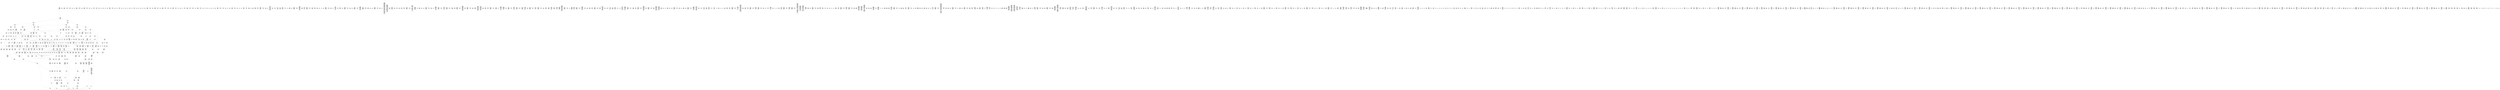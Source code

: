 /* Generated by GvGen v.1.0 (https://www.github.com/stricaud/gvgen) */

digraph G {
compound=true;
   node1 [label="[anywhere]"];
   node2 [label="# 0x0
PUSHX Data
PUSHX Data
MSTORE
PUSHX LogicData
CALLDATASIZE
LT
PUSHX Data
JUMPI
"];
   node3 [label="# 0xd
PUSHX Data
CALLDATALOAD
PUSHX BitData
SHR
PUSHX LogicData
GT
PUSHX Data
JUMPI
"];
   node4 [label="# 0x1e
PUSHX LogicData
GT
PUSHX Data
JUMPI
"];
   node5 [label="# 0x29
PUSHX LogicData
GT
PUSHX Data
JUMPI
"];
   node6 [label="# 0x34
PUSHX LogicData
EQ
PUSHX Data
JUMPI
"];
   node7 [label="# 0x3f
PUSHX LogicData
EQ
PUSHX Data
JUMPI
"];
   node8 [label="# 0x4a
PUSHX LogicData
EQ
PUSHX Data
JUMPI
"];
   node9 [label="# 0x55
PUSHX LogicData
EQ
PUSHX Data
JUMPI
"];
   node10 [label="# 0x60
PUSHX LogicData
EQ
PUSHX Data
JUMPI
"];
   node11 [label="# 0x6b
PUSHX Data
JUMP
"];
   node12 [label="# 0x6f
JUMPDEST
PUSHX LogicData
EQ
PUSHX Data
JUMPI
"];
   node13 [label="# 0x7b
PUSHX LogicData
EQ
PUSHX Data
JUMPI
"];
   node14 [label="# 0x86
PUSHX LogicData
EQ
PUSHX Data
JUMPI
"];
   node15 [label="# 0x91
PUSHX LogicData
EQ
PUSHX Data
JUMPI
"];
   node16 [label="# 0x9c
PUSHX LogicData
EQ
PUSHX Data
JUMPI
"];
   node17 [label="# 0xa7
PUSHX Data
JUMP
"];
   node18 [label="# 0xab
JUMPDEST
PUSHX LogicData
GT
PUSHX Data
JUMPI
"];
   node19 [label="# 0xb7
PUSHX LogicData
EQ
PUSHX Data
JUMPI
"];
   node20 [label="# 0xc2
PUSHX LogicData
EQ
PUSHX Data
JUMPI
"];
   node21 [label="# 0xcd
PUSHX LogicData
EQ
PUSHX Data
JUMPI
"];
   node22 [label="# 0xd8
PUSHX LogicData
EQ
PUSHX Data
JUMPI
"];
   node23 [label="# 0xe3
PUSHX LogicData
EQ
PUSHX Data
JUMPI
"];
   node24 [label="# 0xee
PUSHX Data
JUMP
"];
   node25 [label="# 0xf2
JUMPDEST
PUSHX LogicData
EQ
PUSHX Data
JUMPI
"];
   node26 [label="# 0xfe
PUSHX LogicData
EQ
PUSHX Data
JUMPI
"];
   node27 [label="# 0x109
PUSHX LogicData
EQ
PUSHX Data
JUMPI
"];
   node28 [label="# 0x114
PUSHX LogicData
EQ
PUSHX Data
JUMPI
"];
   node29 [label="# 0x11f
PUSHX LogicData
EQ
PUSHX Data
JUMPI
"];
   node30 [label="# 0x12a
PUSHX Data
JUMP
"];
   node31 [label="# 0x12e
JUMPDEST
PUSHX LogicData
GT
PUSHX Data
JUMPI
"];
   node32 [label="# 0x13a
PUSHX LogicData
GT
PUSHX Data
JUMPI
"];
   node33 [label="# 0x145
PUSHX LogicData
EQ
PUSHX Data
JUMPI
"];
   node34 [label="# 0x150
PUSHX LogicData
EQ
PUSHX Data
JUMPI
"];
   node35 [label="# 0x15b
PUSHX LogicData
EQ
PUSHX Data
JUMPI
"];
   node36 [label="# 0x166
PUSHX LogicData
EQ
PUSHX Data
JUMPI
"];
   node37 [label="# 0x171
PUSHX LogicData
EQ
PUSHX Data
JUMPI
"];
   node38 [label="# 0x17c
PUSHX Data
JUMP
"];
   node39 [label="# 0x180
JUMPDEST
PUSHX LogicData
EQ
PUSHX Data
JUMPI
"];
   node40 [label="# 0x18c
PUSHX LogicData
EQ
PUSHX Data
JUMPI
"];
   node41 [label="# 0x197
PUSHX LogicData
EQ
PUSHX Data
JUMPI
"];
   node42 [label="# 0x1a2
PUSHX LogicData
EQ
PUSHX Data
JUMPI
"];
   node43 [label="# 0x1ad
PUSHX LogicData
EQ
PUSHX Data
JUMPI
"];
   node44 [label="# 0x1b8
PUSHX Data
JUMP
"];
   node45 [label="# 0x1bc
JUMPDEST
PUSHX LogicData
GT
PUSHX Data
JUMPI
"];
   node46 [label="# 0x1c8
PUSHX LogicData
EQ
PUSHX Data
JUMPI
"];
   node47 [label="# 0x1d3
PUSHX LogicData
EQ
PUSHX Data
JUMPI
"];
   node48 [label="# 0x1de
PUSHX LogicData
EQ
PUSHX Data
JUMPI
"];
   node49 [label="# 0x1e9
PUSHX LogicData
EQ
PUSHX Data
JUMPI
"];
   node50 [label="# 0x1f4
PUSHX LogicData
EQ
PUSHX Data
JUMPI
"];
   node51 [label="# 0x1ff
PUSHX Data
JUMP
"];
   node52 [label="# 0x203
JUMPDEST
PUSHX LogicData
EQ
PUSHX Data
JUMPI
"];
   node53 [label="# 0x20f
PUSHX LogicData
EQ
PUSHX Data
JUMPI
"];
   node54 [label="# 0x21a
PUSHX LogicData
EQ
PUSHX Data
JUMPI
"];
   node55 [label="# 0x225
PUSHX LogicData
EQ
PUSHX Data
JUMPI
"];
   node56 [label="# 0x230
PUSHX LogicData
EQ
PUSHX Data
JUMPI
"];
   node57 [label="# 0x23b
JUMPDEST
PUSHX Data
REVERT
"];
   node58 [label="# 0x240
JUMPDEST
CALLVALUE
ISZERO
PUSHX Data
JUMPI
"];
   node59 [label="# 0x248
PUSHX Data
REVERT
"];
   node60 [label="# 0x24c
JUMPDEST
PUSHX Data
PUSHX ArithData
CALLDATASIZE
SUB
ADD
PUSHX Data
PUSHX Data
JUMP
"];
   node61 [label="# 0x262
JUMPDEST
PUSHX Data
JUMP
"];
   node62 [label="# 0x267
JUMPDEST
PUSHX MemData
MLOAD
PUSHX Data
PUSHX Data
JUMP
"];
   node63 [label="# 0x274
JUMPDEST
PUSHX MemData
MLOAD
SUB
RETURN
"];
   node64 [label="# 0x27d
JUMPDEST
CALLVALUE
ISZERO
PUSHX Data
JUMPI
"];
   node65 [label="# 0x285
PUSHX Data
REVERT
"];
   node66 [label="# 0x289
JUMPDEST
PUSHX Data
PUSHX Data
JUMP
"];
   node67 [label="# 0x292
JUMPDEST
PUSHX MemData
MLOAD
PUSHX Data
PUSHX Data
JUMP
"];
   node68 [label="# 0x29f
JUMPDEST
PUSHX MemData
MLOAD
SUB
RETURN
"];
   node69 [label="# 0x2a8
JUMPDEST
CALLVALUE
ISZERO
PUSHX Data
JUMPI
"];
   node70 [label="# 0x2b0
PUSHX Data
REVERT
"];
   node71 [label="# 0x2b4
JUMPDEST
PUSHX Data
PUSHX ArithData
CALLDATASIZE
SUB
ADD
PUSHX Data
PUSHX Data
JUMP
"];
   node72 [label="# 0x2ca
JUMPDEST
PUSHX Data
JUMP
"];
   node73 [label="# 0x2cf
JUMPDEST
STOP
"];
   node74 [label="# 0x2d1
JUMPDEST
CALLVALUE
ISZERO
PUSHX Data
JUMPI
"];
   node75 [label="# 0x2d9
PUSHX Data
REVERT
"];
   node76 [label="# 0x2dd
JUMPDEST
PUSHX Data
PUSHX Data
JUMP
"];
   node77 [label="# 0x2e6
JUMPDEST
PUSHX MemData
MLOAD
PUSHX Data
PUSHX Data
JUMP
"];
   node78 [label="# 0x2f3
JUMPDEST
PUSHX MemData
MLOAD
SUB
RETURN
"];
   node79 [label="# 0x2fc
JUMPDEST
CALLVALUE
ISZERO
PUSHX Data
JUMPI
"];
   node80 [label="# 0x304
PUSHX Data
REVERT
"];
   node81 [label="# 0x308
JUMPDEST
PUSHX Data
PUSHX ArithData
CALLDATASIZE
SUB
ADD
PUSHX Data
PUSHX Data
JUMP
"];
   node82 [label="# 0x31e
JUMPDEST
PUSHX Data
JUMP
"];
   node83 [label="# 0x323
JUMPDEST
PUSHX MemData
MLOAD
PUSHX Data
PUSHX Data
JUMP
"];
   node84 [label="# 0x330
JUMPDEST
PUSHX MemData
MLOAD
SUB
RETURN
"];
   node85 [label="# 0x339
JUMPDEST
CALLVALUE
ISZERO
PUSHX Data
JUMPI
"];
   node86 [label="# 0x341
PUSHX Data
REVERT
"];
   node87 [label="# 0x345
JUMPDEST
PUSHX Data
PUSHX ArithData
CALLDATASIZE
SUB
ADD
PUSHX Data
PUSHX Data
JUMP
"];
   node88 [label="# 0x35b
JUMPDEST
PUSHX Data
JUMP
"];
   node89 [label="# 0x360
JUMPDEST
STOP
"];
   node90 [label="# 0x362
JUMPDEST
CALLVALUE
ISZERO
PUSHX Data
JUMPI
"];
   node91 [label="# 0x36a
PUSHX Data
REVERT
"];
   node92 [label="# 0x36e
JUMPDEST
PUSHX Data
PUSHX Data
JUMP
"];
   node93 [label="# 0x377
JUMPDEST
PUSHX MemData
MLOAD
PUSHX Data
PUSHX Data
JUMP
"];
   node94 [label="# 0x384
JUMPDEST
PUSHX MemData
MLOAD
SUB
RETURN
"];
   node95 [label="# 0x38d
JUMPDEST
CALLVALUE
ISZERO
PUSHX Data
JUMPI
"];
   node96 [label="# 0x395
PUSHX Data
REVERT
"];
   node97 [label="# 0x399
JUMPDEST
PUSHX Data
PUSHX Data
JUMP
"];
   node98 [label="# 0x3a2
JUMPDEST
PUSHX MemData
MLOAD
PUSHX Data
PUSHX Data
JUMP
"];
   node99 [label="# 0x3af
JUMPDEST
PUSHX MemData
MLOAD
SUB
RETURN
"];
   node100 [label="# 0x3b8
JUMPDEST
CALLVALUE
ISZERO
PUSHX Data
JUMPI
"];
   node101 [label="# 0x3c0
PUSHX Data
REVERT
"];
   node102 [label="# 0x3c4
JUMPDEST
PUSHX Data
PUSHX ArithData
CALLDATASIZE
SUB
ADD
PUSHX Data
PUSHX Data
JUMP
"];
   node103 [label="# 0x3da
JUMPDEST
PUSHX Data
JUMP
"];
   node104 [label="# 0x3df
JUMPDEST
STOP
"];
   node105 [label="# 0x3e1
JUMPDEST
CALLVALUE
ISZERO
PUSHX Data
JUMPI
"];
   node106 [label="# 0x3e9
PUSHX Data
REVERT
"];
   node107 [label="# 0x3ed
JUMPDEST
PUSHX Data
PUSHX ArithData
CALLDATASIZE
SUB
ADD
PUSHX Data
PUSHX Data
JUMP
"];
   node108 [label="# 0x403
JUMPDEST
PUSHX Data
JUMP
"];
   node109 [label="# 0x408
JUMPDEST
STOP
"];
   node110 [label="# 0x40a
JUMPDEST
CALLVALUE
ISZERO
PUSHX Data
JUMPI
"];
   node111 [label="# 0x412
PUSHX Data
REVERT
"];
   node112 [label="# 0x416
JUMPDEST
PUSHX Data
PUSHX ArithData
CALLDATASIZE
SUB
ADD
PUSHX Data
PUSHX Data
JUMP
"];
   node113 [label="# 0x42c
JUMPDEST
PUSHX Data
JUMP
"];
   node114 [label="# 0x431
JUMPDEST
PUSHX MemData
MLOAD
PUSHX Data
PUSHX Data
JUMP
"];
   node115 [label="# 0x43f
JUMPDEST
PUSHX MemData
MLOAD
SUB
RETURN
"];
   node116 [label="# 0x448
JUMPDEST
CALLVALUE
ISZERO
PUSHX Data
JUMPI
"];
   node117 [label="# 0x450
PUSHX Data
REVERT
"];
   node118 [label="# 0x454
JUMPDEST
PUSHX Data
PUSHX ArithData
CALLDATASIZE
SUB
ADD
PUSHX Data
PUSHX Data
JUMP
"];
   node119 [label="# 0x46a
JUMPDEST
PUSHX Data
JUMP
"];
   node120 [label="# 0x46f
JUMPDEST
STOP
"];
   node121 [label="# 0x471
JUMPDEST
CALLVALUE
ISZERO
PUSHX Data
JUMPI
"];
   node122 [label="# 0x479
PUSHX Data
REVERT
"];
   node123 [label="# 0x47d
JUMPDEST
PUSHX Data
PUSHX Data
JUMP
"];
   node124 [label="# 0x486
JUMPDEST
PUSHX MemData
MLOAD
PUSHX Data
PUSHX Data
JUMP
"];
   node125 [label="# 0x493
JUMPDEST
PUSHX MemData
MLOAD
SUB
RETURN
"];
   node126 [label="# 0x49c
JUMPDEST
CALLVALUE
ISZERO
PUSHX Data
JUMPI
"];
   node127 [label="# 0x4a4
PUSHX Data
REVERT
"];
   node128 [label="# 0x4a8
JUMPDEST
PUSHX Data
PUSHX ArithData
CALLDATASIZE
SUB
ADD
PUSHX Data
PUSHX Data
JUMP
"];
   node129 [label="# 0x4be
JUMPDEST
PUSHX Data
JUMP
"];
   node130 [label="# 0x4c3
JUMPDEST
STOP
"];
   node131 [label="# 0x4c5
JUMPDEST
CALLVALUE
ISZERO
PUSHX Data
JUMPI
"];
   node132 [label="# 0x4cd
PUSHX Data
REVERT
"];
   node133 [label="# 0x4d1
JUMPDEST
PUSHX Data
PUSHX ArithData
CALLDATASIZE
SUB
ADD
PUSHX Data
PUSHX Data
JUMP
"];
   node134 [label="# 0x4e7
JUMPDEST
PUSHX Data
JUMP
"];
   node135 [label="# 0x4ec
JUMPDEST
STOP
"];
   node136 [label="# 0x4ee
JUMPDEST
PUSHX Data
PUSHX ArithData
CALLDATASIZE
SUB
ADD
PUSHX Data
PUSHX Data
JUMP
"];
   node137 [label="# 0x503
JUMPDEST
PUSHX Data
JUMP
"];
   node138 [label="# 0x508
JUMPDEST
STOP
"];
   node139 [label="# 0x50a
JUMPDEST
CALLVALUE
ISZERO
PUSHX Data
JUMPI
"];
   node140 [label="# 0x512
PUSHX Data
REVERT
"];
   node141 [label="# 0x516
JUMPDEST
PUSHX Data
PUSHX Data
JUMP
"];
   node142 [label="# 0x51f
JUMPDEST
PUSHX MemData
MLOAD
PUSHX Data
PUSHX Data
JUMP
"];
   node143 [label="# 0x52c
JUMPDEST
PUSHX MemData
MLOAD
SUB
RETURN
"];
   node144 [label="# 0x535
JUMPDEST
CALLVALUE
ISZERO
PUSHX Data
JUMPI
"];
   node145 [label="# 0x53d
PUSHX Data
REVERT
"];
   node146 [label="# 0x541
JUMPDEST
PUSHX Data
PUSHX ArithData
CALLDATASIZE
SUB
ADD
PUSHX Data
PUSHX Data
JUMP
"];
   node147 [label="# 0x557
JUMPDEST
PUSHX Data
JUMP
"];
   node148 [label="# 0x55c
JUMPDEST
STOP
"];
   node149 [label="# 0x55e
JUMPDEST
CALLVALUE
ISZERO
PUSHX Data
JUMPI
"];
   node150 [label="# 0x566
PUSHX Data
REVERT
"];
   node151 [label="# 0x56a
JUMPDEST
PUSHX Data
PUSHX ArithData
CALLDATASIZE
SUB
ADD
PUSHX Data
PUSHX Data
JUMP
"];
   node152 [label="# 0x580
JUMPDEST
PUSHX Data
JUMP
"];
   node153 [label="# 0x585
JUMPDEST
STOP
"];
   node154 [label="# 0x587
JUMPDEST
CALLVALUE
ISZERO
PUSHX Data
JUMPI
"];
   node155 [label="# 0x58f
PUSHX Data
REVERT
"];
   node156 [label="# 0x593
JUMPDEST
PUSHX Data
PUSHX ArithData
CALLDATASIZE
SUB
ADD
PUSHX Data
PUSHX Data
JUMP
"];
   node157 [label="# 0x5a9
JUMPDEST
PUSHX Data
JUMP
"];
   node158 [label="# 0x5ae
JUMPDEST
PUSHX MemData
MLOAD
PUSHX Data
PUSHX Data
JUMP
"];
   node159 [label="# 0x5bb
JUMPDEST
PUSHX MemData
MLOAD
SUB
RETURN
"];
   node160 [label="# 0x5c4
JUMPDEST
CALLVALUE
ISZERO
PUSHX Data
JUMPI
"];
   node161 [label="# 0x5cc
PUSHX Data
REVERT
"];
   node162 [label="# 0x5d0
JUMPDEST
PUSHX Data
PUSHX ArithData
CALLDATASIZE
SUB
ADD
PUSHX Data
PUSHX Data
JUMP
"];
   node163 [label="# 0x5e6
JUMPDEST
PUSHX Data
JUMP
"];
   node164 [label="# 0x5eb
JUMPDEST
PUSHX MemData
MLOAD
PUSHX Data
PUSHX Data
JUMP
"];
   node165 [label="# 0x5f8
JUMPDEST
PUSHX MemData
MLOAD
SUB
RETURN
"];
   node166 [label="# 0x601
JUMPDEST
CALLVALUE
ISZERO
PUSHX Data
JUMPI
"];
   node167 [label="# 0x609
PUSHX Data
REVERT
"];
   node168 [label="# 0x60d
JUMPDEST
PUSHX Data
PUSHX ArithData
CALLDATASIZE
SUB
ADD
PUSHX Data
PUSHX Data
JUMP
"];
   node169 [label="# 0x623
JUMPDEST
PUSHX Data
JUMP
"];
   node170 [label="# 0x628
JUMPDEST
PUSHX MemData
MLOAD
PUSHX Data
PUSHX Data
JUMP
"];
   node171 [label="# 0x635
JUMPDEST
PUSHX MemData
MLOAD
SUB
RETURN
"];
   node172 [label="# 0x63e
JUMPDEST
CALLVALUE
ISZERO
PUSHX Data
JUMPI
"];
   node173 [label="# 0x646
PUSHX Data
REVERT
"];
   node174 [label="# 0x64a
JUMPDEST
PUSHX Data
PUSHX Data
JUMP
"];
   node175 [label="# 0x653
JUMPDEST
PUSHX MemData
MLOAD
PUSHX Data
PUSHX Data
JUMP
"];
   node176 [label="# 0x660
JUMPDEST
PUSHX MemData
MLOAD
SUB
RETURN
"];
   node177 [label="# 0x669
JUMPDEST
CALLVALUE
ISZERO
PUSHX Data
JUMPI
"];
   node178 [label="# 0x671
PUSHX Data
REVERT
"];
   node179 [label="# 0x675
JUMPDEST
PUSHX Data
PUSHX ArithData
CALLDATASIZE
SUB
ADD
PUSHX Data
PUSHX Data
JUMP
"];
   node180 [label="# 0x68b
JUMPDEST
PUSHX Data
JUMP
"];
   node181 [label="# 0x690
JUMPDEST
PUSHX MemData
MLOAD
PUSHX Data
PUSHX Data
JUMP
"];
   node182 [label="# 0x69d
JUMPDEST
PUSHX MemData
MLOAD
SUB
RETURN
"];
   node183 [label="# 0x6a6
JUMPDEST
CALLVALUE
ISZERO
PUSHX Data
JUMPI
"];
   node184 [label="# 0x6ae
PUSHX Data
REVERT
"];
   node185 [label="# 0x6b2
JUMPDEST
PUSHX Data
PUSHX Data
JUMP
"];
   node186 [label="# 0x6bb
JUMPDEST
STOP
"];
   node187 [label="# 0x6bd
JUMPDEST
CALLVALUE
ISZERO
PUSHX Data
JUMPI
"];
   node188 [label="# 0x6c5
PUSHX Data
REVERT
"];
   node189 [label="# 0x6c9
JUMPDEST
PUSHX Data
PUSHX ArithData
CALLDATASIZE
SUB
ADD
PUSHX Data
PUSHX Data
JUMP
"];
   node190 [label="# 0x6df
JUMPDEST
PUSHX Data
JUMP
"];
   node191 [label="# 0x6e4
JUMPDEST
STOP
"];
   node192 [label="# 0x6e6
JUMPDEST
CALLVALUE
ISZERO
PUSHX Data
JUMPI
"];
   node193 [label="# 0x6ee
PUSHX Data
REVERT
"];
   node194 [label="# 0x6f2
JUMPDEST
PUSHX Data
PUSHX Data
JUMP
"];
   node195 [label="# 0x6fb
JUMPDEST
PUSHX MemData
MLOAD
PUSHX Data
PUSHX Data
JUMP
"];
   node196 [label="# 0x708
JUMPDEST
PUSHX MemData
MLOAD
SUB
RETURN
"];
   node197 [label="# 0x711
JUMPDEST
CALLVALUE
ISZERO
PUSHX Data
JUMPI
"];
   node198 [label="# 0x719
PUSHX Data
REVERT
"];
   node199 [label="# 0x71d
JUMPDEST
PUSHX Data
PUSHX Data
JUMP
"];
   node200 [label="# 0x726
JUMPDEST
PUSHX MemData
MLOAD
PUSHX Data
PUSHX Data
JUMP
"];
   node201 [label="# 0x733
JUMPDEST
PUSHX MemData
MLOAD
SUB
RETURN
"];
   node202 [label="# 0x73c
JUMPDEST
CALLVALUE
ISZERO
PUSHX Data
JUMPI
"];
   node203 [label="# 0x744
PUSHX Data
REVERT
"];
   node204 [label="# 0x748
JUMPDEST
PUSHX Data
PUSHX Data
JUMP
"];
   node205 [label="# 0x751
JUMPDEST
PUSHX MemData
MLOAD
PUSHX Data
PUSHX Data
JUMP
"];
   node206 [label="# 0x75e
JUMPDEST
PUSHX MemData
MLOAD
SUB
RETURN
"];
   node207 [label="# 0x767
JUMPDEST
CALLVALUE
ISZERO
PUSHX Data
JUMPI
"];
   node208 [label="# 0x76f
PUSHX Data
REVERT
"];
   node209 [label="# 0x773
JUMPDEST
PUSHX Data
PUSHX ArithData
CALLDATASIZE
SUB
ADD
PUSHX Data
PUSHX Data
JUMP
"];
   node210 [label="# 0x789
JUMPDEST
PUSHX Data
JUMP
"];
   node211 [label="# 0x78e
JUMPDEST
PUSHX MemData
MLOAD
PUSHX Data
PUSHX Data
JUMP
"];
   node212 [label="# 0x79b
JUMPDEST
PUSHX MemData
MLOAD
SUB
RETURN
"];
   node213 [label="# 0x7a4
JUMPDEST
PUSHX Data
PUSHX ArithData
CALLDATASIZE
SUB
ADD
PUSHX Data
PUSHX Data
JUMP
"];
   node214 [label="# 0x7b9
JUMPDEST
PUSHX Data
JUMP
"];
   node215 [label="# 0x7be
JUMPDEST
STOP
"];
   node216 [label="# 0x7c0
JUMPDEST
CALLVALUE
ISZERO
PUSHX Data
JUMPI
"];
   node217 [label="# 0x7c8
PUSHX Data
REVERT
"];
   node218 [label="# 0x7cc
JUMPDEST
PUSHX Data
PUSHX ArithData
CALLDATASIZE
SUB
ADD
PUSHX Data
PUSHX Data
JUMP
"];
   node219 [label="# 0x7e2
JUMPDEST
PUSHX Data
JUMP
"];
   node220 [label="# 0x7e7
JUMPDEST
STOP
"];
   node221 [label="# 0x7e9
JUMPDEST
CALLVALUE
ISZERO
PUSHX Data
JUMPI
"];
   node222 [label="# 0x7f1
PUSHX Data
REVERT
"];
   node223 [label="# 0x7f5
JUMPDEST
PUSHX Data
PUSHX ArithData
CALLDATASIZE
SUB
ADD
PUSHX Data
PUSHX Data
JUMP
"];
   node224 [label="# 0x80b
JUMPDEST
PUSHX Data
JUMP
"];
   node225 [label="# 0x810
JUMPDEST
STOP
"];
   node226 [label="# 0x812
JUMPDEST
CALLVALUE
ISZERO
PUSHX Data
JUMPI
"];
   node227 [label="# 0x81a
PUSHX Data
REVERT
"];
   node228 [label="# 0x81e
JUMPDEST
PUSHX Data
PUSHX ArithData
CALLDATASIZE
SUB
ADD
PUSHX Data
PUSHX Data
JUMP
"];
   node229 [label="# 0x834
JUMPDEST
PUSHX Data
JUMP
"];
   node230 [label="# 0x839
JUMPDEST
PUSHX MemData
MLOAD
PUSHX Data
PUSHX Data
JUMP
"];
   node231 [label="# 0x846
JUMPDEST
PUSHX MemData
MLOAD
SUB
RETURN
"];
   node232 [label="# 0x84f
JUMPDEST
CALLVALUE
ISZERO
PUSHX Data
JUMPI
"];
   node233 [label="# 0x857
PUSHX Data
REVERT
"];
   node234 [label="# 0x85b
JUMPDEST
PUSHX Data
PUSHX Data
JUMP
"];
   node235 [label="# 0x864
JUMPDEST
PUSHX MemData
MLOAD
PUSHX Data
PUSHX Data
JUMP
"];
   node236 [label="# 0x871
JUMPDEST
PUSHX MemData
MLOAD
SUB
RETURN
"];
   node237 [label="# 0x87a
JUMPDEST
CALLVALUE
ISZERO
PUSHX Data
JUMPI
"];
   node238 [label="# 0x882
PUSHX Data
REVERT
"];
   node239 [label="# 0x886
JUMPDEST
PUSHX Data
PUSHX ArithData
CALLDATASIZE
SUB
ADD
PUSHX Data
PUSHX Data
JUMP
"];
   node240 [label="# 0x89c
JUMPDEST
PUSHX Data
JUMP
"];
   node241 [label="# 0x8a1
JUMPDEST
STOP
"];
   node242 [label="# 0x8a3
JUMPDEST
CALLVALUE
ISZERO
PUSHX Data
JUMPI
"];
   node243 [label="# 0x8ab
PUSHX Data
REVERT
"];
   node244 [label="# 0x8af
JUMPDEST
PUSHX Data
PUSHX ArithData
CALLDATASIZE
SUB
ADD
PUSHX Data
PUSHX Data
JUMP
"];
   node245 [label="# 0x8c5
JUMPDEST
PUSHX Data
JUMP
"];
   node246 [label="# 0x8ca
JUMPDEST
PUSHX MemData
MLOAD
PUSHX Data
PUSHX Data
JUMP
"];
   node247 [label="# 0x8d7
JUMPDEST
PUSHX MemData
MLOAD
SUB
RETURN
"];
   node248 [label="# 0x8e0
JUMPDEST
CALLVALUE
ISZERO
PUSHX Data
JUMPI
"];
   node249 [label="# 0x8e8
PUSHX Data
REVERT
"];
   node250 [label="# 0x8ec
JUMPDEST
PUSHX Data
PUSHX ArithData
CALLDATASIZE
SUB
ADD
PUSHX Data
PUSHX Data
JUMP
"];
   node251 [label="# 0x902
JUMPDEST
PUSHX Data
JUMP
"];
   node252 [label="# 0x907
JUMPDEST
STOP
"];
   node253 [label="# 0x909
JUMPDEST
CALLVALUE
ISZERO
PUSHX Data
JUMPI
"];
   node254 [label="# 0x911
PUSHX Data
REVERT
"];
   node255 [label="# 0x915
JUMPDEST
PUSHX Data
PUSHX Data
JUMP
"];
   node256 [label="# 0x91e
JUMPDEST
STOP
"];
   node257 [label="# 0x920
JUMPDEST
CALLVALUE
ISZERO
PUSHX Data
JUMPI
"];
   node258 [label="# 0x928
PUSHX Data
REVERT
"];
   node259 [label="# 0x92c
JUMPDEST
PUSHX Data
PUSHX Data
JUMP
"];
   node260 [label="# 0x935
JUMPDEST
PUSHX MemData
MLOAD
PUSHX Data
PUSHX Data
JUMP
"];
   node261 [label="# 0x942
JUMPDEST
PUSHX MemData
MLOAD
SUB
RETURN
"];
   node262 [label="# 0x94b
JUMPDEST
PUSHX Data
PUSHX Data
PUSHX Data
JUMP
"];
   node263 [label="# 0x956
JUMPDEST
JUMP
"];
   node264 [label="# 0x95d
JUMPDEST
PUSHX StorData
SLOAD
JUMP
"];
   node265 [label="# 0x963
JUMPDEST
PUSHX Data
PUSHX Data
JUMP
"];
   node266 [label="# 0x96b
JUMPDEST
PUSHX BitData
AND
PUSHX Data
PUSHX Data
JUMP
"];
   node267 [label="# 0x989
JUMPDEST
PUSHX BitData
AND
EQ
PUSHX Data
JUMPI
"];
   node268 [label="# 0x9a5
PUSHX MemData
MLOAD
PUSHX Data
MSTORE
PUSHX ArithData
ADD
PUSHX Data
PUSHX Data
JUMP
"];
   node269 [label="# 0x9d6
JUMPDEST
PUSHX MemData
MLOAD
SUB
REVERT
"];
   node270 [label="# 0x9df
JUMPDEST
PUSHX Data
PUSHX Data
JUMP
"];
   node271 [label="# 0x9e9
JUMPDEST
JUMP
"];
   node272 [label="# 0x9ed
JUMPDEST
PUSHX Data
PUSHX StorData
SLOAD
PUSHX Data
PUSHX Data
JUMP
"];
   node273 [label="# 0x9fc
JUMPDEST
PUSHX ArithData
ADD
PUSHX ArithData
DIV
MUL
PUSHX ArithData
ADD
PUSHX MemData
MLOAD
ADD
PUSHX Data
MSTORE
MSTORE
PUSHX ArithData
ADD
SLOAD
PUSHX Data
PUSHX Data
JUMP
"];
   node274 [label="# 0xa28
JUMPDEST
ISZERO
PUSHX Data
JUMPI
"];
   node275 [label="# 0xa2f
PUSHX LogicData
LT
PUSHX Data
JUMPI
"];
   node276 [label="# 0xa37
PUSHX ArithData
SLOAD
DIV
MUL
MSTORE
PUSHX ArithData
ADD
PUSHX Data
JUMP
"];
   node277 [label="# 0xa4a
JUMPDEST
ADD
PUSHX Data
MSTORE
PUSHX Data
PUSHX Data
SHA3
"];
   node278 [label="# 0xa58
JUMPDEST
SLOAD
MSTORE
PUSHX ArithData
ADD
PUSHX ArithData
ADD
GT
PUSHX Data
JUMPI
"];
   node279 [label="# 0xa6c
SUB
PUSHX BitData
AND
ADD
"];
   node280 [label="# 0xa75
JUMPDEST
JUMP
"];
   node281 [label="# 0xa7f
JUMPDEST
PUSHX Data
PUSHX Data
PUSHX Data
JUMP
"];
   node282 [label="# 0xa8a
JUMPDEST
PUSHX Data
JUMPI
"];
   node283 [label="# 0xa8f
PUSHX MemData
MLOAD
PUSHX Data
MSTORE
PUSHX ArithData
ADD
PUSHX Data
PUSHX Data
JUMP
"];
   node284 [label="# 0xac0
JUMPDEST
PUSHX MemData
MLOAD
SUB
REVERT
"];
   node285 [label="# 0xac9
JUMPDEST
PUSHX Data
PUSHX ArithData
MSTORE
PUSHX ArithData
ADD
MSTORE
PUSHX ArithData
ADD
PUSHX Data
SHA3
PUSHX ArithData
SLOAD
PUSHX ArithData
EXP
DIV
PUSHX BitData
AND
JUMP
"];
   node286 [label="# 0xb04
JUMPDEST
PUSHX Data
PUSHX Data
PUSHX Data
JUMP
"];
   node287 [label="# 0xb0f
JUMPDEST
PUSHX BitData
AND
PUSHX BitData
AND
EQ
ISZERO
PUSHX Data
JUMPI
"];
   node288 [label="# 0xb46
PUSHX MemData
MLOAD
PUSHX Data
MSTORE
PUSHX ArithData
ADD
PUSHX Data
PUSHX Data
JUMP
"];
   node289 [label="# 0xb77
JUMPDEST
PUSHX MemData
MLOAD
SUB
REVERT
"];
   node290 [label="# 0xb80
JUMPDEST
PUSHX BitData
AND
PUSHX Data
PUSHX Data
JUMP
"];
   node291 [label="# 0xb9f
JUMPDEST
PUSHX BitData
AND
EQ
PUSHX Data
JUMPI
"];
   node292 [label="# 0xbbc
PUSHX Data
PUSHX Data
PUSHX Data
JUMP
"];
   node293 [label="# 0xbc8
JUMPDEST
PUSHX Data
JUMP
"];
   node294 [label="# 0xbcd
JUMPDEST
"];
   node295 [label="# 0xbce
JUMPDEST
PUSHX Data
JUMPI
"];
   node296 [label="# 0xbd3
PUSHX MemData
MLOAD
PUSHX Data
MSTORE
PUSHX ArithData
ADD
PUSHX Data
PUSHX Data
JUMP
"];
   node297 [label="# 0xc04
JUMPDEST
PUSHX MemData
MLOAD
SUB
REVERT
"];
   node298 [label="# 0xc0d
JUMPDEST
PUSHX Data
PUSHX Data
JUMP
"];
   node299 [label="# 0xc17
JUMPDEST
JUMP
"];
   node300 [label="# 0xc1c
JUMPDEST
PUSHX StorData
SLOAD
JUMP
"];
   node301 [label="# 0xc22
JUMPDEST
PUSHX StorData
PUSHX ArithData
SLOAD
PUSHX ArithData
EXP
DIV
PUSHX BitData
AND
JUMP
"];
   node302 [label="# 0xc35
JUMPDEST
PUSHX Data
SLOAD
PUSHX ArithData
EXP
DIV
PUSHX BitData
AND
PUSHX BitData
AND
CALLER
PUSHX BitData
AND
EQ
PUSHX Data
JUMPI
"];
   node303 [label="# 0xc8a
PUSHX Data
PUSHX Data
JUMP
"];
   node304 [label="# 0xc92
JUMPDEST
PUSHX BitData
AND
CALLER
PUSHX BitData
AND
EQ
"];
   node305 [label="# 0xcc1
JUMPDEST
PUSHX Data
JUMPI
"];
   node306 [label="# 0xcc6
PUSHX MemData
MLOAD
PUSHX Data
MSTORE
PUSHX ArithData
ADD
PUSHX Data
PUSHX Data
JUMP
"];
   node307 [label="# 0xcf7
JUMPDEST
PUSHX MemData
MLOAD
SUB
REVERT
"];
   node308 [label="# 0xd00
JUMPDEST
PUSHX Data
PUSHX Data
JUMP
"];
   node309 [label="# 0xd09
JUMPDEST
PUSHX Data
JUMPI
"];
   node310 [label="# 0xd0e
PUSHX MemData
MLOAD
PUSHX Data
MSTORE
PUSHX ArithData
ADD
PUSHX Data
PUSHX Data
JUMP
"];
   node311 [label="# 0xd3f
JUMPDEST
PUSHX MemData
MLOAD
SUB
REVERT
"];
   node312 [label="# 0xd48
JUMPDEST
PUSHX Data
PUSHX ArithData
MSTORE
PUSHX ArithData
ADD
MSTORE
PUSHX ArithData
ADD
PUSHX Data
SHA3
MLOAD
PUSHX ArithData
ADD
PUSHX Data
PUSHX Data
JUMP
"];
   node313 [label="# 0xd6f
JUMPDEST
CALLER
PUSHX BitData
AND
PUSHX Data
PUSHX MemData
MLOAD
PUSHX Data
PUSHX Data
JUMP
"];
   node314 [label="# 0xdb7
JUMPDEST
PUSHX MemData
MLOAD
SUB
LOGX
JUMP
"];
   node315 [label="# 0xdc3
JUMPDEST
PUSHX Data
PUSHX Data
PUSHX Data
JUMP
"];
   node316 [label="# 0xdce
JUMPDEST
PUSHX Data
JUMP
"];
   node317 [label="# 0xdd4
JUMPDEST
PUSHX Data
JUMPI
"];
   node318 [label="# 0xdd9
PUSHX MemData
MLOAD
PUSHX Data
MSTORE
PUSHX ArithData
ADD
PUSHX Data
PUSHX Data
JUMP
"];
   node319 [label="# 0xe0a
JUMPDEST
PUSHX MemData
MLOAD
SUB
REVERT
"];
   node320 [label="# 0xe13
JUMPDEST
PUSHX Data
PUSHX Data
JUMP
"];
   node321 [label="# 0xe1e
JUMPDEST
JUMP
"];
   node322 [label="# 0xe23
JUMPDEST
PUSHX Data
PUSHX Data
PUSHX Data
PUSHX ArithData
MSTORE
PUSHX ArithData
ADD
MSTORE
PUSHX ArithData
ADD
PUSHX Data
SHA3
PUSHX MemData
MLOAD
PUSHX ArithData
ADD
PUSHX Data
MSTORE
PUSHX ArithData
ADD
PUSHX ArithData
SLOAD
PUSHX ArithData
EXP
DIV
PUSHX BitData
AND
PUSHX BitData
AND
PUSHX BitData
AND
MSTORE
PUSHX ArithData
ADD
PUSHX ArithData
ADD
PUSHX ArithData
SLOAD
PUSHX ArithData
EXP
DIV
PUSHX BitData
AND
PUSHX BitData
AND
PUSHX BitData
AND
MSTORE
PUSHX BitData
PUSHX BitData
AND
PUSHX ArithData
ADD
MLOAD
PUSHX BitData
AND
EQ
ISZERO
PUSHX Data
JUMPI
"];
   node323 [label="# 0xf16
PUSHX ArithData
PUSHX MemData
MLOAD
PUSHX ArithData
ADD
PUSHX Data
MSTORE
PUSHX ArithData
ADD
PUSHX ArithData
SLOAD
PUSHX ArithData
EXP
DIV
PUSHX BitData
AND
PUSHX BitData
AND
PUSHX BitData
AND
MSTORE
PUSHX ArithData
ADD
PUSHX ArithData
ADD
PUSHX ArithData
SLOAD
PUSHX ArithData
EXP
DIV
PUSHX BitData
AND
PUSHX BitData
AND
PUSHX BitData
AND
MSTORE
"];
   node324 [label="# 0xfb9
JUMPDEST
PUSHX Data
PUSHX Data
PUSHX Data
JUMP
"];
   node325 [label="# 0xfc3
JUMPDEST
PUSHX BitData
AND
PUSHX ArithData
ADD
MLOAD
PUSHX BitData
AND
PUSHX Data
PUSHX Data
JUMP
"];
   node326 [label="# 0xfef
JUMPDEST
PUSHX Data
PUSHX Data
JUMP
"];
   node327 [label="# 0xff9
JUMPDEST
PUSHX ArithData
ADD
MLOAD
JUMP
"];
   node328 [label="# 0x100e
JUMPDEST
PUSHX Data
PUSHX Data
JUMP
"];
   node329 [label="# 0x1016
JUMPDEST
PUSHX BitData
AND
PUSHX Data
PUSHX Data
JUMP
"];
   node330 [label="# 0x1034
JUMPDEST
PUSHX BitData
AND
EQ
PUSHX Data
JUMPI
"];
   node331 [label="# 0x1050
PUSHX MemData
MLOAD
PUSHX Data
MSTORE
PUSHX ArithData
ADD
PUSHX Data
PUSHX Data
JUMP
"];
   node332 [label="# 0x1081
JUMPDEST
PUSHX MemData
MLOAD
SUB
REVERT
"];
   node333 [label="# 0x108a
JUMPDEST
PUSHX StorData
PUSHX ArithData
PUSHX ArithData
EXP
SLOAD
PUSHX ArithData
MUL
NOT
AND
ISZERO
ISZERO
MUL
OR
SSTORE
PUSHX StorData
PUSHX ArithData
PUSHX ArithData
EXP
SLOAD
PUSHX ArithData
MUL
NOT
AND
ISZERO
ISZERO
MUL
OR
SSTORE
JUMP
"];
   node334 [label="# 0x10c2
JUMPDEST
PUSHX StorData
SLOAD
JUMP
"];
   node335 [label="# 0x10c8
JUMPDEST
PUSHX Data
PUSHX MemData
MLOAD
PUSHX ArithData
ADD
PUSHX Data
MSTORE
PUSHX Data
MSTORE
PUSHX Data
JUMP
"];
   node336 [label="# 0x10e3
JUMPDEST
JUMP
"];
   node337 [label="# 0x10e8
JUMPDEST
PUSHX Data
PUSHX Data
PUSHX Data
JUMP
"];
   node338 [label="# 0x10f3
JUMPDEST
PUSHX Data
JUMP
"];
   node339 [label="# 0x10f9
JUMPDEST
PUSHX Data
JUMPI
"];
   node340 [label="# 0x10fe
PUSHX MemData
MLOAD
PUSHX Data
MSTORE
PUSHX ArithData
ADD
PUSHX Data
PUSHX Data
JUMP
"];
   node341 [label="# 0x112f
JUMPDEST
PUSHX MemData
MLOAD
SUB
REVERT
"];
   node342 [label="# 0x1138
JUMPDEST
PUSHX Data
PUSHX Data
JUMP
"];
   node343 [label="# 0x1141
JUMPDEST
JUMP
"];
   node344 [label="# 0x1144
JUMPDEST
PUSHX LogicData
ISZERO
ISZERO
PUSHX StorData
PUSHX ArithData
SLOAD
PUSHX ArithData
EXP
DIV
PUSHX BitData
AND
ISZERO
ISZERO
EQ
PUSHX Data
JUMPI
"];
   node345 [label="# 0x1160
PUSHX MemData
MLOAD
PUSHX Data
MSTORE
PUSHX ArithData
ADD
PUSHX Data
PUSHX Data
JUMP
"];
   node346 [label="# 0x1191
JUMPDEST
PUSHX MemData
MLOAD
SUB
REVERT
"];
   node347 [label="# 0x119a
JUMPDEST
CALLER
PUSHX BitData
AND
PUSHX ArithData
ADD
MLOAD
PUSHX BitData
AND
EQ
PUSHX Data
JUMPI
"];
   node348 [label="# 0x11d2
PUSHX MemData
MLOAD
PUSHX Data
MSTORE
PUSHX ArithData
ADD
PUSHX Data
PUSHX Data
JUMP
"];
   node349 [label="# 0x1203
JUMPDEST
PUSHX MemData
MLOAD
SUB
REVERT
"];
   node350 [label="# 0x120c
JUMPDEST
PUSHX StorData
SLOAD
PUSHX Data
PUSHX Data
JUMP
"];
   node351 [label="# 0x121a
JUMPDEST
CALLVALUE
LT
ISZERO
PUSHX Data
JUMPI
"];
   node352 [label="# 0x1222
PUSHX MemData
MLOAD
PUSHX Data
MSTORE
PUSHX ArithData
ADD
PUSHX Data
PUSHX Data
JUMP
"];
   node353 [label="# 0x1253
JUMPDEST
PUSHX MemData
MLOAD
SUB
REVERT
"];
   node354 [label="# 0x125c
JUMPDEST
PUSHX StorData
SLOAD
PUSHX Data
PUSHX ArithData
PUSHX ArithData
ADD
MLOAD
PUSHX BitData
AND
PUSHX BitData
AND
MSTORE
PUSHX ArithData
ADD
MSTORE
PUSHX ArithData
ADD
PUSHX Data
SHA3
SLOAD
PUSHX Data
PUSHX Data
JUMP
"];
   node355 [label="# 0x12ae
JUMPDEST
GT
ISZERO
PUSHX Data
JUMPI
"];
   node356 [label="# 0x12b5
PUSHX MemData
MLOAD
PUSHX Data
MSTORE
PUSHX ArithData
ADD
PUSHX Data
PUSHX Data
JUMP
"];
   node357 [label="# 0x12e6
JUMPDEST
PUSHX MemData
MLOAD
SUB
REVERT
"];
   node358 [label="# 0x12ef
JUMPDEST
PUSHX Data
PUSHX Data
JUMP
"];
   node359 [label="# 0x12f9
JUMPDEST
PUSHX Data
PUSHX ArithData
ADD
MLOAD
PUSHX Data
JUMP
"];
   node360 [label="# 0x1307
JUMPDEST
PUSHX Data
PUSHX ArithData
PUSHX ArithData
ADD
MLOAD
PUSHX BitData
AND
PUSHX BitData
AND
MSTORE
PUSHX ArithData
ADD
MSTORE
PUSHX ArithData
ADD
PUSHX Data
SHA3
SLOAD
PUSHX Data
PUSHX Data
JUMP
"];
   node361 [label="# 0x1356
JUMPDEST
PUSHX Data
PUSHX ArithData
PUSHX ArithData
ADD
MLOAD
PUSHX BitData
AND
PUSHX BitData
AND
MSTORE
PUSHX ArithData
ADD
MSTORE
PUSHX ArithData
ADD
PUSHX Data
SHA3
SSTORE
JUMP
"];
   node362 [label="# 0x13a2
JUMPDEST
PUSHX StorData
SLOAD
JUMP
"];
   node363 [label="# 0x13a8
JUMPDEST
PUSHX Data
PUSHX Data
JUMP
"];
   node364 [label="# 0x13b0
JUMPDEST
PUSHX BitData
AND
PUSHX Data
PUSHX Data
JUMP
"];
   node365 [label="# 0x13ce
JUMPDEST
PUSHX BitData
AND
EQ
PUSHX Data
JUMPI
"];
   node366 [label="# 0x13ea
PUSHX MemData
MLOAD
PUSHX Data
MSTORE
PUSHX ArithData
ADD
PUSHX Data
PUSHX Data
JUMP
"];
   node367 [label="# 0x141b
JUMPDEST
PUSHX MemData
MLOAD
SUB
REVERT
"];
   node368 [label="# 0x1424
JUMPDEST
PUSHX Data
MLOAD
PUSHX ArithData
ADD
PUSHX Data
PUSHX Data
JUMP
"];
   node369 [label="# 0x143a
JUMPDEST
JUMP
"];
   node370 [label="# 0x143e
JUMPDEST
PUSHX LogicData
ISZERO
ISZERO
PUSHX StorData
PUSHX ArithData
SLOAD
PUSHX ArithData
EXP
DIV
PUSHX BitData
AND
ISZERO
ISZERO
EQ
PUSHX Data
JUMPI
"];
   node371 [label="# 0x145b
PUSHX LogicData
ISZERO
ISZERO
PUSHX StorData
PUSHX ArithData
SLOAD
PUSHX ArithData
EXP
DIV
PUSHX BitData
AND
ISZERO
ISZERO
EQ
"];
   node372 [label="# 0x1473
JUMPDEST
PUSHX Data
JUMPI
"];
   node373 [label="# 0x1478
PUSHX MemData
MLOAD
PUSHX Data
MSTORE
PUSHX ArithData
ADD
PUSHX Data
PUSHX Data
JUMP
"];
   node374 [label="# 0x14a9
JUMPDEST
PUSHX MemData
MLOAD
SUB
REVERT
"];
   node375 [label="# 0x14b2
JUMPDEST
CALLER
PUSHX BitData
AND
PUSHX ArithData
ADD
MLOAD
PUSHX BitData
AND
EQ
PUSHX Data
JUMPI
"];
   node376 [label="# 0x14ea
PUSHX MemData
MLOAD
PUSHX Data
MSTORE
PUSHX ArithData
ADD
PUSHX Data
PUSHX Data
JUMP
"];
   node377 [label="# 0x151b
JUMPDEST
PUSHX MemData
MLOAD
SUB
REVERT
"];
   node378 [label="# 0x1524
JUMPDEST
PUSHX ArithData
ADD
MLOAD
PUSHX Data
PUSHX MemData
MLOAD
PUSHX Data
PUSHX Data
JUMP
"];
   node379 [label="# 0x153a
JUMPDEST
MSTORE
PUSHX ArithData
ADD
PUSHX MemData
MLOAD
SUB
SHA3
SLOAD
PUSHX Data
PUSHX Data
JUMP
"];
   node380 [label="# 0x1553
JUMPDEST
GT
ISZERO
PUSHX Data
JUMPI
"];
   node381 [label="# 0x155a
PUSHX MemData
MLOAD
PUSHX Data
MSTORE
PUSHX ArithData
ADD
PUSHX Data
PUSHX Data
JUMP
"];
   node382 [label="# 0x158b
JUMPDEST
PUSHX MemData
MLOAD
SUB
REVERT
"];
   node383 [label="# 0x1594
JUMPDEST
PUSHX LogicData
PUSHX ArithData
ADD
MLOAD
EQ
PUSHX Data
JUMPI
"];
   node384 [label="# 0x15a1
PUSHX MemData
MLOAD
PUSHX Data
MSTORE
PUSHX ArithData
ADD
PUSHX Data
PUSHX Data
JUMP
"];
   node385 [label="# 0x15d2
JUMPDEST
PUSHX MemData
MLOAD
SUB
REVERT
"];
   node386 [label="# 0x15db
JUMPDEST
PUSHX Data
PUSHX Data
JUMP
"];
   node387 [label="# 0x15e5
JUMPDEST
PUSHX Data
PUSHX ArithData
ADD
MLOAD
PUSHX Data
JUMP
"];
   node388 [label="# 0x15f3
JUMPDEST
PUSHX Data
PUSHX MemData
MLOAD
PUSHX Data
PUSHX Data
JUMP
"];
   node389 [label="# 0x1604
JUMPDEST
MSTORE
PUSHX ArithData
ADD
PUSHX MemData
MLOAD
SUB
SHA3
SLOAD
PUSHX Data
PUSHX Data
JUMP
"];
   node390 [label="# 0x161d
JUMPDEST
PUSHX Data
PUSHX MemData
MLOAD
PUSHX Data
PUSHX Data
JUMP
"];
   node391 [label="# 0x162d
JUMPDEST
MSTORE
PUSHX ArithData
ADD
PUSHX MemData
MLOAD
SUB
SHA3
SSTORE
JUMP
"];
   node392 [label="# 0x1644
JUMPDEST
PUSHX Data
PUSHX Data
MSTORE
PUSHX Data
MSTORE
PUSHX Data
PUSHX Data
SHA3
PUSHX Data
SLOAD
JUMP
"];
   node393 [label="# 0x165c
JUMPDEST
PUSHX Data
PUSHX Data
PUSHX ArithData
MSTORE
PUSHX ArithData
ADD
MSTORE
PUSHX ArithData
ADD
PUSHX Data
SHA3
PUSHX ArithData
SLOAD
PUSHX ArithData
EXP
DIV
PUSHX BitData
AND
PUSHX BitData
PUSHX BitData
AND
PUSHX BitData
AND
EQ
ISZERO
PUSHX Data
JUMPI
"];
   node394 [label="# 0x16cb
PUSHX MemData
MLOAD
PUSHX Data
MSTORE
PUSHX ArithData
ADD
PUSHX Data
PUSHX Data
JUMP
"];
   node395 [label="# 0x16fc
JUMPDEST
PUSHX MemData
MLOAD
SUB
REVERT
"];
   node396 [label="# 0x1705
JUMPDEST
JUMP
"];
   node397 [label="# 0x170e
JUMPDEST
PUSHX Data
PUSHX Data
MSTORE
PUSHX Data
MSTORE
PUSHX Data
PUSHX Data
SHA3
PUSHX Data
SLOAD
JUMP
"];
   node398 [label="# 0x1726
JUMPDEST
PUSHX StorData
PUSHX ArithData
SLOAD
PUSHX ArithData
EXP
DIV
PUSHX BitData
AND
JUMP
"];
   node399 [label="# 0x1739
JUMPDEST
PUSHX BitData
PUSHX BitData
AND
PUSHX BitData
AND
EQ
ISZERO
PUSHX Data
JUMPI
"];
   node400 [label="# 0x1770
PUSHX MemData
MLOAD
PUSHX Data
MSTORE
PUSHX ArithData
ADD
PUSHX Data
PUSHX Data
JUMP
"];
   node401 [label="# 0x17a1
JUMPDEST
PUSHX MemData
MLOAD
SUB
REVERT
"];
   node402 [label="# 0x17aa
JUMPDEST
PUSHX Data
PUSHX ArithData
PUSHX BitData
AND
PUSHX BitData
AND
MSTORE
PUSHX ArithData
ADD
MSTORE
PUSHX ArithData
ADD
PUSHX Data
SHA3
SLOAD
JUMP
"];
   node403 [label="# 0x17f1
JUMPDEST
PUSHX Data
PUSHX Data
JUMP
"];
   node404 [label="# 0x17f9
JUMPDEST
PUSHX BitData
AND
PUSHX Data
PUSHX Data
JUMP
"];
   node405 [label="# 0x1817
JUMPDEST
PUSHX BitData
AND
EQ
PUSHX Data
JUMPI
"];
   node406 [label="# 0x1833
PUSHX MemData
MLOAD
PUSHX Data
MSTORE
PUSHX ArithData
ADD
PUSHX Data
PUSHX Data
JUMP
"];
   node407 [label="# 0x1864
JUMPDEST
PUSHX MemData
MLOAD
SUB
REVERT
"];
   node408 [label="# 0x186d
JUMPDEST
PUSHX Data
PUSHX Data
PUSHX Data
JUMP
"];
   node409 [label="# 0x1877
JUMPDEST
JUMP
"];
   node410 [label="# 0x1879
JUMPDEST
PUSHX Data
PUSHX Data
JUMP
"];
   node411 [label="# 0x1881
JUMPDEST
PUSHX BitData
AND
PUSHX Data
PUSHX Data
JUMP
"];
   node412 [label="# 0x189f
JUMPDEST
PUSHX BitData
AND
EQ
PUSHX Data
JUMPI
"];
   node413 [label="# 0x18bb
PUSHX MemData
MLOAD
PUSHX Data
MSTORE
PUSHX ArithData
ADD
PUSHX Data
PUSHX Data
JUMP
"];
   node414 [label="# 0x18ec
JUMPDEST
PUSHX MemData
MLOAD
SUB
REVERT
"];
   node415 [label="# 0x18f5
JUMPDEST
PUSHX Data
SSTORE
PUSHX Data
SSTORE
JUMP
"];
   node416 [label="# 0x1907
JUMPDEST
PUSHX Data
PUSHX StorData
PUSHX ArithData
SLOAD
PUSHX ArithData
EXP
DIV
PUSHX BitData
AND
JUMP
"];
   node417 [label="# 0x1931
JUMPDEST
PUSHX Data
PUSHX StorData
SLOAD
PUSHX Data
PUSHX Data
JUMP
"];
   node418 [label="# 0x1940
JUMPDEST
PUSHX ArithData
ADD
PUSHX ArithData
DIV
MUL
PUSHX ArithData
ADD
PUSHX MemData
MLOAD
ADD
PUSHX Data
MSTORE
MSTORE
PUSHX ArithData
ADD
SLOAD
PUSHX Data
PUSHX Data
JUMP
"];
   node419 [label="# 0x196c
JUMPDEST
ISZERO
PUSHX Data
JUMPI
"];
   node420 [label="# 0x1973
PUSHX LogicData
LT
PUSHX Data
JUMPI
"];
   node421 [label="# 0x197b
PUSHX ArithData
SLOAD
DIV
MUL
MSTORE
PUSHX ArithData
ADD
PUSHX Data
JUMP
"];
   node422 [label="# 0x198e
JUMPDEST
ADD
PUSHX Data
MSTORE
PUSHX Data
PUSHX Data
SHA3
"];
   node423 [label="# 0x199c
JUMPDEST
SLOAD
MSTORE
PUSHX ArithData
ADD
PUSHX ArithData
ADD
GT
PUSHX Data
JUMPI
"];
   node424 [label="# 0x19b0
SUB
PUSHX BitData
AND
ADD
"];
   node425 [label="# 0x19b9
JUMPDEST
JUMP
"];
   node426 [label="# 0x19c3
JUMPDEST
PUSHX Data
SLOAD
PUSHX ArithData
EXP
DIV
PUSHX BitData
AND
JUMP
"];
   node427 [label="# 0x19e7
JUMPDEST
PUSHX Data
MLOAD
PUSHX ArithData
ADD
ADD
MLOAD
MSTORE
PUSHX ArithData
ADD
PUSHX ArithData
ADD
SHA3
MSTORE
PUSHX Data
SLOAD
JUMP
"];
   node428 [label="# 0x1a15
JUMPDEST
PUSHX LogicData
ISZERO
ISZERO
PUSHX StorData
PUSHX ArithData
SLOAD
PUSHX ArithData
EXP
DIV
PUSHX BitData
AND
ISZERO
ISZERO
EQ
PUSHX Data
JUMPI
"];
   node429 [label="# 0x1a31
PUSHX MemData
MLOAD
PUSHX Data
MSTORE
PUSHX ArithData
ADD
PUSHX Data
PUSHX Data
JUMP
"];
   node430 [label="# 0x1a62
JUMPDEST
PUSHX MemData
MLOAD
SUB
REVERT
"];
   node431 [label="# 0x1a6b
JUMPDEST
PUSHX StorData
SLOAD
PUSHX Data
PUSHX Data
JUMP
"];
   node432 [label="# 0x1a79
JUMPDEST
CALLVALUE
LT
ISZERO
PUSHX Data
JUMPI
"];
   node433 [label="# 0x1a81
PUSHX MemData
MLOAD
PUSHX Data
MSTORE
PUSHX ArithData
ADD
PUSHX Data
PUSHX Data
JUMP
"];
   node434 [label="# 0x1ab2
JUMPDEST
PUSHX MemData
MLOAD
SUB
REVERT
"];
   node435 [label="# 0x1abb
JUMPDEST
PUSHX StorData
SLOAD
PUSHX Data
PUSHX ArithData
CALLER
PUSHX BitData
AND
PUSHX BitData
AND
MSTORE
PUSHX ArithData
ADD
MSTORE
PUSHX ArithData
ADD
PUSHX Data
SHA3
SLOAD
PUSHX Data
PUSHX Data
JUMP
"];
   node436 [label="# 0x1b09
JUMPDEST
GT
ISZERO
PUSHX Data
JUMPI
"];
   node437 [label="# 0x1b10
PUSHX MemData
MLOAD
PUSHX Data
MSTORE
PUSHX ArithData
ADD
PUSHX Data
PUSHX Data
JUMP
"];
   node438 [label="# 0x1b41
JUMPDEST
PUSHX MemData
MLOAD
SUB
REVERT
"];
   node439 [label="# 0x1b4a
JUMPDEST
PUSHX Data
CALLER
PUSHX Data
JUMP
"];
   node440 [label="# 0x1b54
JUMPDEST
PUSHX Data
PUSHX ArithData
CALLER
PUSHX BitData
AND
PUSHX BitData
AND
MSTORE
PUSHX ArithData
ADD
MSTORE
PUSHX ArithData
ADD
PUSHX Data
SHA3
SLOAD
PUSHX Data
PUSHX Data
JUMP
"];
   node441 [label="# 0x1b9f
JUMPDEST
PUSHX Data
PUSHX ArithData
CALLER
PUSHX BitData
AND
PUSHX BitData
AND
MSTORE
PUSHX ArithData
ADD
MSTORE
PUSHX ArithData
ADD
PUSHX Data
SHA3
SSTORE
JUMP
"];
   node442 [label="# 0x1be5
JUMPDEST
PUSHX Data
PUSHX Data
PUSHX Data
JUMP
"];
   node443 [label="# 0x1bf0
JUMPDEST
PUSHX Data
JUMP
"];
   node444 [label="# 0x1bf7
JUMPDEST
JUMP
"];
   node445 [label="# 0x1bfb
JUMPDEST
PUSHX Data
PUSHX Data
PUSHX Data
JUMP
"];
   node446 [label="# 0x1c06
JUMPDEST
PUSHX Data
JUMP
"];
   node447 [label="# 0x1c0c
JUMPDEST
PUSHX Data
JUMPI
"];
   node448 [label="# 0x1c11
PUSHX MemData
MLOAD
PUSHX Data
MSTORE
PUSHX ArithData
ADD
PUSHX Data
PUSHX Data
JUMP
"];
   node449 [label="# 0x1c42
JUMPDEST
PUSHX MemData
MLOAD
SUB
REVERT
"];
   node450 [label="# 0x1c4b
JUMPDEST
PUSHX Data
PUSHX Data
JUMP
"];
   node451 [label="# 0x1c57
JUMPDEST
JUMP
"];
   node452 [label="# 0x1c5d
JUMPDEST
PUSHX Data
PUSHX Data
PUSHX Data
JUMP
"];
   node453 [label="# 0x1c68
JUMPDEST
PUSHX Data
JUMPI
"];
   node454 [label="# 0x1c6d
PUSHX MemData
MLOAD
PUSHX Data
MSTORE
PUSHX ArithData
ADD
PUSHX Data
PUSHX Data
JUMP
"];
   node455 [label="# 0x1c9e
JUMPDEST
PUSHX MemData
MLOAD
SUB
REVERT
"];
   node456 [label="# 0x1ca7
JUMPDEST
PUSHX Data
PUSHX Data
PUSHX ArithData
MSTORE
PUSHX ArithData
ADD
MSTORE
PUSHX ArithData
ADD
PUSHX Data
SHA3
SLOAD
PUSHX Data
PUSHX Data
JUMP
"];
   node457 [label="# 0x1cc7
JUMPDEST
PUSHX ArithData
ADD
PUSHX ArithData
DIV
MUL
PUSHX ArithData
ADD
PUSHX MemData
MLOAD
ADD
PUSHX Data
MSTORE
MSTORE
PUSHX ArithData
ADD
SLOAD
PUSHX Data
PUSHX Data
JUMP
"];
   node458 [label="# 0x1cf3
JUMPDEST
ISZERO
PUSHX Data
JUMPI
"];
   node459 [label="# 0x1cfa
PUSHX LogicData
LT
PUSHX Data
JUMPI
"];
   node460 [label="# 0x1d02
PUSHX ArithData
SLOAD
DIV
MUL
MSTORE
PUSHX ArithData
ADD
PUSHX Data
JUMP
"];
   node461 [label="# 0x1d15
JUMPDEST
ADD
PUSHX Data
MSTORE
PUSHX Data
PUSHX Data
SHA3
"];
   node462 [label="# 0x1d23
JUMPDEST
SLOAD
MSTORE
PUSHX ArithData
ADD
PUSHX ArithData
ADD
GT
PUSHX Data
JUMPI
"];
   node463 [label="# 0x1d37
SUB
PUSHX BitData
AND
ADD
"];
   node464 [label="# 0x1d40
JUMPDEST
PUSHX LogicData
MLOAD
GT
ISZERO
PUSHX Data
JUMPI
"];
   node465 [label="# 0x1d52
PUSHX Data
JUMP
"];
   node466 [label="# 0x1d5a
JUMPDEST
PUSHX Data
PUSHX Data
JUMP
"];
   node467 [label="# 0x1d63
JUMPDEST
"];
   node468 [label="# 0x1d67
JUMPDEST
JUMP
"];
   node469 [label="# 0x1d6c
JUMPDEST
PUSHX StorData
SLOAD
JUMP
"];
   node470 [label="# 0x1d72
JUMPDEST
PUSHX Data
PUSHX Data
JUMP
"];
   node471 [label="# 0x1d7a
JUMPDEST
PUSHX BitData
AND
PUSHX Data
PUSHX Data
JUMP
"];
   node472 [label="# 0x1d98
JUMPDEST
PUSHX BitData
AND
EQ
PUSHX Data
JUMPI
"];
   node473 [label="# 0x1db4
PUSHX MemData
MLOAD
PUSHX Data
MSTORE
PUSHX ArithData
ADD
PUSHX Data
PUSHX Data
JUMP
"];
   node474 [label="# 0x1de5
JUMPDEST
PUSHX MemData
MLOAD
SUB
REVERT
"];
   node475 [label="# 0x1dee
JUMPDEST
PUSHX Data
PUSHX ArithData
EXP
SLOAD
PUSHX ArithData
MUL
NOT
AND
PUSHX BitData
AND
MUL
OR
SSTORE
JUMP
"];
   node476 [label="# 0x1e31
JUMPDEST
PUSHX Data
PUSHX Data
PUSHX ArithData
PUSHX BitData
AND
PUSHX BitData
AND
MSTORE
PUSHX ArithData
ADD
MSTORE
PUSHX ArithData
ADD
PUSHX Data
SHA3
PUSHX ArithData
PUSHX BitData
AND
PUSHX BitData
AND
MSTORE
PUSHX ArithData
ADD
MSTORE
PUSHX ArithData
ADD
PUSHX Data
SHA3
PUSHX ArithData
SLOAD
PUSHX ArithData
EXP
DIV
PUSHX BitData
AND
JUMP
"];
   node477 [label="# 0x1ec5
JUMPDEST
PUSHX Data
PUSHX Data
JUMP
"];
   node478 [label="# 0x1ecd
JUMPDEST
PUSHX BitData
AND
PUSHX Data
PUSHX Data
JUMP
"];
   node479 [label="# 0x1eeb
JUMPDEST
PUSHX BitData
AND
EQ
PUSHX Data
JUMPI
"];
   node480 [label="# 0x1f07
PUSHX MemData
MLOAD
PUSHX Data
MSTORE
PUSHX ArithData
ADD
PUSHX Data
PUSHX Data
JUMP
"];
   node481 [label="# 0x1f38
JUMPDEST
PUSHX MemData
MLOAD
SUB
REVERT
"];
   node482 [label="# 0x1f41
JUMPDEST
PUSHX BitData
PUSHX BitData
AND
PUSHX BitData
AND
EQ
ISZERO
PUSHX Data
JUMPI
"];
   node483 [label="# 0x1f77
PUSHX MemData
MLOAD
PUSHX Data
MSTORE
PUSHX ArithData
ADD
PUSHX Data
PUSHX Data
JUMP
"];
   node484 [label="# 0x1fa8
JUMPDEST
PUSHX MemData
MLOAD
SUB
REVERT
"];
   node485 [label="# 0x1fb1
JUMPDEST
PUSHX Data
PUSHX Data
JUMP
"];
   node486 [label="# 0x1fba
JUMPDEST
JUMP
"];
   node487 [label="# 0x1fbd
JUMPDEST
PUSHX Data
PUSHX Data
JUMP
"];
   node488 [label="# 0x1fc5
JUMPDEST
PUSHX BitData
AND
PUSHX Data
PUSHX Data
JUMP
"];
   node489 [label="# 0x1fe3
JUMPDEST
PUSHX BitData
AND
EQ
PUSHX Data
JUMPI
"];
   node490 [label="# 0x1fff
PUSHX MemData
MLOAD
PUSHX Data
MSTORE
PUSHX ArithData
ADD
PUSHX Data
PUSHX Data
JUMP
"];
   node491 [label="# 0x2030
JUMPDEST
PUSHX MemData
MLOAD
SUB
REVERT
"];
   node492 [label="# 0x2039
JUMPDEST
CALLER
PUSHX BitData
AND
PUSHX ArithData
SELFBALANCE
ISZERO
MUL
PUSHX MemData
MLOAD
PUSHX Data
PUSHX MemData
MLOAD
SUB
CALL
PUSHX Data
JUMPI
"];
   node493 [label="# 0x2073
PUSHX Data
REVERT
"];
   node494 [label="# 0x2077
JUMPDEST
JUMP
"];
   node495 [label="# 0x2079
JUMPDEST
PUSHX Data
PUSHX Data
PUSHX Data
PUSHX Data
JUMP
"];
   node496 [label="# 0x2085
JUMPDEST
JUMP
"];
   node497 [label="# 0x208a
JUMPDEST
PUSHX Data
PUSHX BitData
PUSHX BitData
NOT
AND
PUSHX BitData
NOT
AND
EQ
PUSHX Data
JUMPI
"];
   node498 [label="# 0x20f3
PUSHX Data
PUSHX Data
JUMP
"];
   node499 [label="# 0x20fc
JUMPDEST
"];
   node500 [label="# 0x20fd
JUMPDEST
JUMP
"];
   node501 [label="# 0x2104
JUMPDEST
PUSHX Data
CALLER
JUMP
"];
   node502 [label="# 0x210c
JUMPDEST
PUSHX Data
PUSHX Data
JUMP
"];
   node503 [label="# 0x2114
JUMPDEST
PUSHX BitData
AND
PUSHX BitData
AND
GT
ISZERO
PUSHX Data
JUMPI
"];
   node504 [label="# 0x2138
PUSHX MemData
MLOAD
PUSHX Data
MSTORE
PUSHX ArithData
ADD
PUSHX Data
PUSHX Data
JUMP
"];
   node505 [label="# 0x2169
JUMPDEST
PUSHX MemData
MLOAD
SUB
REVERT
"];
   node506 [label="# 0x2172
JUMPDEST
PUSHX BitData
PUSHX BitData
AND
PUSHX BitData
AND
EQ
ISZERO
PUSHX Data
JUMPI
"];
   node507 [label="# 0x21a8
PUSHX MemData
MLOAD
PUSHX Data
MSTORE
PUSHX ArithData
ADD
PUSHX Data
PUSHX Data
JUMP
"];
   node508 [label="# 0x21d9
JUMPDEST
PUSHX MemData
MLOAD
SUB
REVERT
"];
   node509 [label="# 0x21e2
JUMPDEST
PUSHX MemData
MLOAD
PUSHX ArithData
ADD
PUSHX Data
MSTORE
PUSHX BitData
AND
MSTORE
PUSHX ArithData
ADD
PUSHX BitData
AND
MSTORE
PUSHX ArithData
PUSHX ArithData
ADD
MLOAD
PUSHX ArithData
ADD
PUSHX ArithData
PUSHX ArithData
EXP
SLOAD
PUSHX ArithData
MUL
NOT
AND
PUSHX BitData
AND
MUL
OR
SSTORE
PUSHX ArithData
ADD
MLOAD
PUSHX ArithData
ADD
PUSHX ArithData
PUSHX ArithData
EXP
SLOAD
PUSHX ArithData
MUL
NOT
AND
PUSHX BitData
AND
MUL
OR
SSTORE
JUMP
"];
   node510 [label="# 0x22a2
JUMPDEST
PUSHX BitData
PUSHX BitData
AND
PUSHX Data
PUSHX ArithData
MSTORE
PUSHX ArithData
ADD
MSTORE
PUSHX ArithData
ADD
PUSHX Data
SHA3
PUSHX ArithData
SLOAD
PUSHX ArithData
EXP
DIV
PUSHX BitData
AND
PUSHX BitData
AND
EQ
ISZERO
JUMP
"];
   node511 [label="# 0x230e
JUMPDEST
PUSHX Data
PUSHX ArithData
MSTORE
PUSHX ArithData
ADD
MSTORE
PUSHX ArithData
ADD
PUSHX Data
SHA3
PUSHX ArithData
PUSHX ArithData
EXP
SLOAD
PUSHX ArithData
MUL
NOT
AND
PUSHX BitData
AND
MUL
OR
SSTORE
PUSHX BitData
AND
PUSHX Data
PUSHX Data
JUMP
"];
   node512 [label="# 0x2381
JUMPDEST
PUSHX BitData
AND
PUSHX Data
PUSHX MemData
MLOAD
PUSHX MemData
MLOAD
SUB
LOGX
JUMP
"];
   node513 [label="# 0x23c7
JUMPDEST
PUSHX Data
PUSHX Data
PUSHX Data
JUMP
"];
   node514 [label="# 0x23d2
JUMPDEST
PUSHX Data
JUMPI
"];
   node515 [label="# 0x23d7
PUSHX MemData
MLOAD
PUSHX Data
MSTORE
PUSHX ArithData
ADD
PUSHX Data
PUSHX Data
JUMP
"];
   node516 [label="# 0x2408
JUMPDEST
PUSHX MemData
MLOAD
SUB
REVERT
"];
   node517 [label="# 0x2411
JUMPDEST
PUSHX Data
PUSHX Data
PUSHX Data
JUMP
"];
   node518 [label="# 0x241c
JUMPDEST
PUSHX BitData
AND
PUSHX BitData
AND
EQ
PUSHX Data
JUMPI
"];
   node519 [label="# 0x2453
PUSHX BitData
AND
PUSHX Data
PUSHX Data
JUMP
"];
   node520 [label="# 0x2473
JUMPDEST
PUSHX BitData
AND
EQ
"];
   node521 [label="# 0x248b
JUMPDEST
PUSHX Data
JUMPI
"];
   node522 [label="# 0x2491
PUSHX Data
PUSHX Data
JUMP
"];
   node523 [label="# 0x249b
JUMPDEST
"];
   node524 [label="# 0x249c
JUMPDEST
JUMP
"];
   node525 [label="# 0x24a5
JUMPDEST
PUSHX BitData
AND
PUSHX Data
PUSHX Data
JUMP
"];
   node526 [label="# 0x24c5
JUMPDEST
PUSHX BitData
AND
EQ
PUSHX Data
JUMPI
"];
   node527 [label="# 0x24e1
PUSHX MemData
MLOAD
PUSHX Data
MSTORE
PUSHX ArithData
ADD
PUSHX Data
PUSHX Data
JUMP
"];
   node528 [label="# 0x2512
JUMPDEST
PUSHX MemData
MLOAD
SUB
REVERT
"];
   node529 [label="# 0x251b
JUMPDEST
PUSHX BitData
PUSHX BitData
AND
PUSHX BitData
AND
EQ
ISZERO
PUSHX Data
JUMPI
"];
   node530 [label="# 0x2551
PUSHX MemData
MLOAD
PUSHX Data
MSTORE
PUSHX ArithData
ADD
PUSHX Data
PUSHX Data
JUMP
"];
   node531 [label="# 0x2582
JUMPDEST
PUSHX MemData
MLOAD
SUB
REVERT
"];
   node532 [label="# 0x258b
JUMPDEST
PUSHX Data
PUSHX Data
JUMP
"];
   node533 [label="# 0x2596
JUMPDEST
PUSHX Data
PUSHX Data
PUSHX Data
JUMP
"];
   node534 [label="# 0x25a1
JUMPDEST
PUSHX Data
PUSHX Data
PUSHX ArithData
PUSHX BitData
AND
PUSHX BitData
AND
MSTORE
PUSHX ArithData
ADD
MSTORE
PUSHX ArithData
ADD
PUSHX Data
SHA3
PUSHX Data
SLOAD
PUSHX Data
PUSHX Data
JUMP
"];
   node535 [label="# 0x25f1
JUMPDEST
SSTORE
PUSHX Data
PUSHX Data
PUSHX ArithData
PUSHX BitData
AND
PUSHX BitData
AND
MSTORE
PUSHX ArithData
ADD
MSTORE
PUSHX ArithData
ADD
PUSHX Data
SHA3
PUSHX Data
SLOAD
PUSHX Data
PUSHX Data
JUMP
"];
   node536 [label="# 0x2648
JUMPDEST
SSTORE
PUSHX Data
PUSHX ArithData
MSTORE
PUSHX ArithData
ADD
MSTORE
PUSHX ArithData
ADD
PUSHX Data
SHA3
PUSHX ArithData
PUSHX ArithData
EXP
SLOAD
PUSHX ArithData
MUL
NOT
AND
PUSHX BitData
AND
MUL
OR
SSTORE
PUSHX BitData
AND
PUSHX BitData
AND
PUSHX Data
PUSHX MemData
MLOAD
PUSHX MemData
MLOAD
SUB
LOGX
JUMP
"];
   node537 [label="# 0x2701
JUMPDEST
PUSHX Data
PUSHX Data
JUMP
"];
   node538 [label="# 0x270b
JUMPDEST
PUSHX Data
PUSHX Data
JUMP
"];
   node539 [label="# 0x2714
JUMPDEST
PUSHX Data
PUSHX Data
JUMP
"];
   node540 [label="# 0x271d
JUMPDEST
PUSHX Data
PUSHX Data
PUSHX ArithData
MSTORE
PUSHX ArithData
ADD
MSTORE
PUSHX ArithData
ADD
PUSHX Data
SHA3
SLOAD
PUSHX Data
PUSHX Data
JUMP
"];
   node541 [label="# 0x273d
JUMPDEST
EQ
PUSHX Data
JUMPI
"];
   node542 [label="# 0x2745
PUSHX Data
PUSHX ArithData
MSTORE
PUSHX ArithData
ADD
MSTORE
PUSHX ArithData
ADD
PUSHX Data
SHA3
PUSHX Data
PUSHX Data
PUSHX Data
JUMP
"];
   node543 [label="# 0x2763
JUMPDEST
"];
   node544 [label="# 0x2764
JUMPDEST
JUMP
"];
   node545 [label="# 0x2767
JUMPDEST
PUSHX Data
PUSHX Data
PUSHX Data
JUMP
"];
   node546 [label="# 0x2772
JUMPDEST
PUSHX Data
PUSHX Data
PUSHX Data
JUMP
"];
   node547 [label="# 0x277f
JUMPDEST
PUSHX Data
PUSHX Data
PUSHX Data
JUMP
"];
   node548 [label="# 0x278d
JUMPDEST
PUSHX Data
SLOAD
PUSHX ArithData
EXP
DIV
PUSHX BitData
AND
PUSHX BitData
AND
PUSHX BitData
AND
EQ
PUSHX Data
JUMPI
"];
   node549 [label="# 0x27e3
PUSHX MemData
MLOAD
PUSHX Data
MSTORE
PUSHX ArithData
ADD
PUSHX Data
PUSHX Data
JUMP
"];
   node550 [label="# 0x2814
JUMPDEST
PUSHX MemData
MLOAD
SUB
REVERT
"];
   node551 [label="# 0x281d
JUMPDEST
JUMP
"];
   node552 [label="# 0x2824
JUMPDEST
PUSHX Data
PUSHX Data
PUSHX Data
JUMP
"];
   node553 [label="# 0x282e
JUMPDEST
PUSHX Data
PUSHX Data
JUMP
"];
   node554 [label="# 0x2839
JUMPDEST
PUSHX StorData
SLOAD
LT
ISZERO
PUSHX Data
JUMPI
"];
   node555 [label="# 0x2843
PUSHX MemData
MLOAD
PUSHX Data
MSTORE
PUSHX ArithData
ADD
PUSHX Data
PUSHX Data
JUMP
"];
   node556 [label="# 0x2874
JUMPDEST
PUSHX MemData
MLOAD
SUB
REVERT
"];
   node557 [label="# 0x287d
JUMPDEST
PUSHX Data
"];
   node558 [label="# 0x2880
JUMPDEST
LT
ISZERO
PUSHX Data
JUMPI
"];
   node559 [label="# 0x2889
PUSHX Data
PUSHX Data
PUSHX Data
PUSHX Data
PUSHX Data
JUMP
"];
   node560 [label="# 0x2898
JUMPDEST
PUSHX Data
PUSHX Data
JUMP
"];
   node561 [label="# 0x28a2
JUMPDEST
PUSHX Data
JUMP
"];
   node562 [label="# 0x28a7
JUMPDEST
PUSHX Data
PUSHX Data
PUSHX Data
JUMP
"];
   node563 [label="# 0x28b1
JUMPDEST
PUSHX Data
PUSHX Data
JUMP
"];
   node564 [label="# 0x28bc
JUMPDEST
PUSHX Data
JUMP
"];
   node565 [label="# 0x28c4
JUMPDEST
JUMP
"];
   node566 [label="# 0x28c9
JUMPDEST
PUSHX Data
PUSHX StorData
PUSHX ArithData
SLOAD
PUSHX ArithData
EXP
DIV
PUSHX BitData
AND
PUSHX StorData
PUSHX ArithData
PUSHX ArithData
EXP
SLOAD
PUSHX ArithData
MUL
NOT
AND
PUSHX BitData
AND
MUL
OR
SSTORE
PUSHX BitData
AND
PUSHX BitData
AND
PUSHX Data
PUSHX MemData
MLOAD
PUSHX MemData
MLOAD
SUB
LOGX
JUMP
"];
   node567 [label="# 0x298f
JUMPDEST
PUSHX BitData
AND
PUSHX BitData
AND
EQ
ISZERO
PUSHX Data
JUMPI
"];
   node568 [label="# 0x29c4
PUSHX MemData
MLOAD
PUSHX Data
MSTORE
PUSHX ArithData
ADD
PUSHX Data
PUSHX Data
JUMP
"];
   node569 [label="# 0x29f5
JUMPDEST
PUSHX MemData
MLOAD
SUB
REVERT
"];
   node570 [label="# 0x29fe
JUMPDEST
PUSHX Data
PUSHX ArithData
PUSHX BitData
AND
PUSHX BitData
AND
MSTORE
PUSHX ArithData
ADD
MSTORE
PUSHX ArithData
ADD
PUSHX Data
SHA3
PUSHX ArithData
PUSHX BitData
AND
PUSHX BitData
AND
MSTORE
PUSHX ArithData
ADD
MSTORE
PUSHX ArithData
ADD
PUSHX Data
SHA3
PUSHX ArithData
PUSHX ArithData
EXP
SLOAD
PUSHX ArithData
MUL
NOT
AND
ISZERO
ISZERO
MUL
OR
SSTORE
PUSHX BitData
AND
PUSHX BitData
AND
PUSHX Data
PUSHX MemData
MLOAD
PUSHX Data
PUSHX Data
JUMP
"];
   node571 [label="# 0x2aef
JUMPDEST
PUSHX MemData
MLOAD
SUB
LOGX
JUMP
"];
   node572 [label="# 0x2afc
JUMPDEST
PUSHX Data
PUSHX Data
JUMP
"];
   node573 [label="# 0x2b07
JUMPDEST
PUSHX Data
PUSHX Data
JUMP
"];
   node574 [label="# 0x2b13
JUMPDEST
PUSHX Data
JUMPI
"];
   node575 [label="# 0x2b18
PUSHX MemData
MLOAD
PUSHX Data
MSTORE
PUSHX ArithData
ADD
PUSHX Data
PUSHX Data
JUMP
"];
   node576 [label="# 0x2b49
JUMPDEST
PUSHX MemData
MLOAD
SUB
REVERT
"];
   node577 [label="# 0x2b52
JUMPDEST
JUMP
"];
   node578 [label="# 0x2b58
JUMPDEST
PUSHX Data
PUSHX Data
PUSHX Data
JUMP
"];
   node579 [label="# 0x2b63
JUMPDEST
PUSHX Data
JUMPI
"];
   node580 [label="# 0x2b68
PUSHX MemData
MLOAD
PUSHX Data
MSTORE
PUSHX ArithData
ADD
PUSHX Data
PUSHX Data
JUMP
"];
   node581 [label="# 0x2b99
JUMPDEST
PUSHX MemData
MLOAD
SUB
REVERT
"];
   node582 [label="# 0x2ba2
JUMPDEST
PUSHX Data
PUSHX Data
PUSHX Data
JUMP
"];
   node583 [label="# 0x2bac
JUMPDEST
PUSHX LogicData
MLOAD
GT
PUSHX Data
JUMPI
"];
   node584 [label="# 0x2bb8
PUSHX MemData
MLOAD
PUSHX ArithData
ADD
PUSHX Data
MSTORE
PUSHX Data
MSTORE
PUSHX Data
JUMP
"];
   node585 [label="# 0x2bcc
JUMPDEST
PUSHX Data
PUSHX Data
JUMP
"];
   node586 [label="# 0x2bd6
JUMPDEST
PUSHX MemData
MLOAD
PUSHX ArithData
ADD
PUSHX Data
PUSHX Data
JUMP
"];
   node587 [label="# 0x2be7
JUMPDEST
PUSHX MemData
MLOAD
PUSHX ArithData
SUB
SUB
MSTORE
PUSHX Data
MSTORE
"];
   node588 [label="# 0x2bf7
JUMPDEST
JUMP
"];
   node589 [label="# 0x2bff
JUMPDEST
PUSHX Data
PUSHX ArithData
ADD
SLOAD
JUMP
"];
   node590 [label="# 0x2c0d
JUMPDEST
PUSHX Data
PUSHX BitData
PUSHX BitData
NOT
AND
PUSHX BitData
NOT
AND
EQ
PUSHX Data
JUMPI
"];
   node591 [label="# 0x2c76
PUSHX BitData
PUSHX BitData
NOT
AND
PUSHX BitData
NOT
AND
EQ
"];
   node592 [label="# 0x2cd8
JUMPDEST
PUSHX Data
JUMPI
"];
   node593 [label="# 0x2cde
PUSHX Data
PUSHX Data
JUMP
"];
   node594 [label="# 0x2ce7
JUMPDEST
"];
   node595 [label="# 0x2ce8
JUMPDEST
JUMP
"];
   node596 [label="# 0x2cef
JUMPDEST
JUMP
"];
   node597 [label="# 0x2cf4
JUMPDEST
PUSHX Data
PUSHX Data
PUSHX Data
JUMP
"];
   node598 [label="# 0x2cff
JUMPDEST
PUSHX Data
PUSHX Data
PUSHX Data
JUMP
"];
   node599 [label="# 0x2d0d
JUMPDEST
PUSHX Data
PUSHX Data
PUSHX Data
JUMP
"];
   node600 [label="# 0x2d18
JUMPDEST
PUSHX Data
PUSHX Data
PUSHX ArithData
PUSHX BitData
AND
PUSHX BitData
AND
MSTORE
PUSHX ArithData
ADD
MSTORE
PUSHX ArithData
ADD
PUSHX Data
SHA3
PUSHX Data
SLOAD
PUSHX Data
PUSHX Data
JUMP
"];
   node601 [label="# 0x2d68
JUMPDEST
SSTORE
PUSHX Data
PUSHX ArithData
MSTORE
PUSHX ArithData
ADD
MSTORE
PUSHX ArithData
ADD
PUSHX Data
SHA3
PUSHX ArithData
PUSHX ArithData
EXP
SLOAD
PUSHX ArithData
MUL
NOT
AND
SSTORE
PUSHX BitData
PUSHX BitData
AND
PUSHX BitData
AND
PUSHX Data
PUSHX MemData
MLOAD
PUSHX MemData
MLOAD
SUB
LOGX
JUMP
"];
   node602 [label="# 0x2e05
JUMPDEST
PUSHX Data
PUSHX ArithData
MSTORE
PUSHX ArithData
ADD
MSTORE
PUSHX ArithData
ADD
PUSHX Data
SHA3
PUSHX ArithData
ADD
PUSHX ArithData
PUSHX ArithData
EXP
SLOAD
PUSHX ArithData
MUL
NOT
AND
SSTORE
PUSHX ArithData
ADD
PUSHX ArithData
PUSHX ArithData
EXP
SLOAD
PUSHX ArithData
MUL
NOT
AND
SSTORE
JUMP
"];
   node603 [label="# 0x2e64
JUMPDEST
PUSHX Data
PUSHX Data
PUSHX ArithData
ADD
MLOAD
PUSHX ArithData
ADD
MLOAD
PUSHX ArithData
ADD
MLOAD
PUSHX MemData
MLOAD
PUSHX ArithData
ADD
PUSHX Data
PUSHX Data
JUMP
"];
   node604 [label="# 0x2ea9
JUMPDEST
PUSHX MemData
MLOAD
PUSHX ArithData
SUB
SUB
MSTORE
PUSHX Data
MSTORE
MLOAD
PUSHX ArithData
ADD
SHA3
JUMP
"];
   node605 [label="# 0x2ec6
JUMPDEST
PUSHX Data
PUSHX Data
PUSHX Data
PUSHX Data
JUMP
"];
   node606 [label="# 0x2ed3
JUMPDEST
PUSHX Data
JUMP
"];
   node607 [label="# 0x2ed9
JUMPDEST
JUMP
"];
   node608 [label="# 0x2ee0
JUMPDEST
PUSHX Data
PUSHX Data
PUSHX Data
PUSHX Data
JUMP
"];
   node609 [label="# 0x2eef
JUMPDEST
PUSHX Data
PUSHX Data
JUMP
"];
   node610 [label="# 0x2efc
JUMPDEST
JUMP
"];
   node611 [label="# 0x2f07
JUMPDEST
PUSHX BitData
PUSHX BitData
AND
PUSHX BitData
AND
EQ
ISZERO
PUSHX Data
JUMPI
"];
   node612 [label="# 0x2f3d
PUSHX MemData
MLOAD
PUSHX Data
MSTORE
PUSHX ArithData
ADD
PUSHX Data
PUSHX Data
JUMP
"];
   node613 [label="# 0x2f6e
JUMPDEST
PUSHX MemData
MLOAD
SUB
REVERT
"];
   node614 [label="# 0x2f77
JUMPDEST
PUSHX Data
PUSHX Data
JUMP
"];
   node615 [label="# 0x2f80
JUMPDEST
ISZERO
PUSHX Data
JUMPI
"];
   node616 [label="# 0x2f86
PUSHX MemData
MLOAD
PUSHX Data
MSTORE
PUSHX ArithData
ADD
PUSHX Data
PUSHX Data
JUMP
"];
   node617 [label="# 0x2fb7
JUMPDEST
PUSHX MemData
MLOAD
SUB
REVERT
"];
   node618 [label="# 0x2fc0
JUMPDEST
PUSHX Data
PUSHX Data
PUSHX Data
JUMP
"];
   node619 [label="# 0x2fcc
JUMPDEST
PUSHX Data
PUSHX Data
PUSHX ArithData
PUSHX BitData
AND
PUSHX BitData
AND
MSTORE
PUSHX ArithData
ADD
MSTORE
PUSHX ArithData
ADD
PUSHX Data
SHA3
PUSHX Data
SLOAD
PUSHX Data
PUSHX Data
JUMP
"];
   node620 [label="# 0x301c
JUMPDEST
SSTORE
PUSHX Data
PUSHX ArithData
MSTORE
PUSHX ArithData
ADD
MSTORE
PUSHX ArithData
ADD
PUSHX Data
SHA3
PUSHX ArithData
PUSHX ArithData
EXP
SLOAD
PUSHX ArithData
MUL
NOT
AND
PUSHX BitData
AND
MUL
OR
SSTORE
PUSHX BitData
AND
PUSHX BitData
PUSHX BitData
AND
PUSHX Data
PUSHX MemData
MLOAD
PUSHX MemData
MLOAD
SUB
LOGX
JUMP
"];
   node621 [label="# 0x30d5
JUMPDEST
PUSHX ArithData
PUSHX ArithData
ADD
PUSHX Data
SLOAD
ADD
SSTORE
JUMP
"];
   node622 [label="# 0x30eb
JUMPDEST
PUSHX Data
PUSHX Data
PUSHX BitData
AND
PUSHX Data
JUMP
"];
   node623 [label="# 0x310c
JUMPDEST
ISZERO
PUSHX Data
JUMPI
"];
   node624 [label="# 0x3112
PUSHX BitData
AND
PUSHX Data
PUSHX Data
PUSHX Data
JUMP
"];
   node625 [label="# 0x3135
JUMPDEST
PUSHX MemData
MLOAD
PUSHX BitData
AND
PUSHX BitData
SHL
MSTORE
PUSHX ArithData
ADD
PUSHX Data
PUSHX Data
JUMP
"];
   node626 [label="# 0x3157
JUMPDEST
PUSHX Data
PUSHX MemData
MLOAD
SUB
PUSHX Data
GAS
CALL
ISZERO
PUSHX Data
JUMPI
"];
   node627 [label="# 0x3170
PUSHX MemData
MLOAD
RETURNDATASIZE
PUSHX BitData
NOT
PUSHX ArithData
ADD
AND
ADD
PUSHX Data
MSTORE
ADD
PUSHX Data
PUSHX Data
JUMP
"];
   node628 [label="# 0x3190
JUMPDEST
PUSHX Data
"];
   node629 [label="# 0x3193
JUMPDEST
PUSHX Data
JUMPI
"];
   node630 [label="# 0x3198
RETURNDATASIZE
PUSHX LogicData
EQ
PUSHX Data
JUMPI
"];
   node631 [label="# 0x31a2
PUSHX MemData
MLOAD
PUSHX BitData
NOT
PUSHX ArithData
RETURNDATASIZE
ADD
AND
ADD
PUSHX Data
MSTORE
RETURNDATASIZE
MSTORE
RETURNDATASIZE
PUSHX Data
PUSHX ArithData
ADD
RETURNDATACOPY
PUSHX Data
JUMP
"];
   node632 [label="# 0x31c3
JUMPDEST
PUSHX Data
"];
   node633 [label="# 0x31c8
JUMPDEST
PUSHX LogicData
MLOAD
EQ
ISZERO
PUSHX Data
JUMPI
"];
   node634 [label="# 0x31d4
PUSHX MemData
MLOAD
PUSHX Data
MSTORE
PUSHX ArithData
ADD
PUSHX Data
PUSHX Data
JUMP
"];
   node635 [label="# 0x3205
JUMPDEST
PUSHX MemData
MLOAD
SUB
REVERT
"];
   node636 [label="# 0x320e
JUMPDEST
MLOAD
PUSHX ArithData
ADD
REVERT
"];
   node637 [label="# 0x3216
JUMPDEST
PUSHX BitData
PUSHX BitData
SHL
PUSHX BitData
NOT
AND
PUSHX BitData
NOT
AND
EQ
PUSHX Data
JUMP
"];
   node638 [label="# 0x3266
JUMPDEST
PUSHX Data
"];
   node639 [label="# 0x326b
JUMPDEST
JUMP
"];
   node640 [label="# 0x3273
JUMPDEST
PUSHX Data
PUSHX StorData
SLOAD
PUSHX Data
PUSHX Data
JUMP
"];
   node641 [label="# 0x3282
JUMPDEST
PUSHX ArithData
ADD
PUSHX ArithData
DIV
MUL
PUSHX ArithData
ADD
PUSHX MemData
MLOAD
ADD
PUSHX Data
MSTORE
MSTORE
PUSHX ArithData
ADD
SLOAD
PUSHX Data
PUSHX Data
JUMP
"];
   node642 [label="# 0x32ae
JUMPDEST
ISZERO
PUSHX Data
JUMPI
"];
   node643 [label="# 0x32b5
PUSHX LogicData
LT
PUSHX Data
JUMPI
"];
   node644 [label="# 0x32bd
PUSHX ArithData
SLOAD
DIV
MUL
MSTORE
PUSHX ArithData
ADD
PUSHX Data
JUMP
"];
   node645 [label="# 0x32d0
JUMPDEST
ADD
PUSHX Data
MSTORE
PUSHX Data
PUSHX Data
SHA3
"];
   node646 [label="# 0x32de
JUMPDEST
SLOAD
MSTORE
PUSHX ArithData
ADD
PUSHX ArithData
ADD
GT
PUSHX Data
JUMPI
"];
   node647 [label="# 0x32f2
SUB
PUSHX BitData
AND
ADD
"];
   node648 [label="# 0x32fb
JUMPDEST
JUMP
"];
   node649 [label="# 0x3305
JUMPDEST
PUSHX Data
PUSHX LogicData
EQ
ISZERO
PUSHX Data
JUMPI
"];
   node650 [label="# 0x3311
PUSHX MemData
MLOAD
PUSHX ArithData
ADD
PUSHX Data
MSTORE
PUSHX Data
MSTORE
PUSHX ArithData
ADD
PUSHX Data
MSTORE
PUSHX Data
JUMP
"];
   node651 [label="# 0x334d
JUMPDEST
PUSHX Data
PUSHX Data
"];
   node652 [label="# 0x3355
JUMPDEST
PUSHX LogicData
EQ
PUSHX Data
JUMPI
"];
   node653 [label="# 0x335e
PUSHX Data
PUSHX Data
JUMP
"];
   node654 [label="# 0x3368
JUMPDEST
PUSHX Data
PUSHX Data
PUSHX Data
JUMP
"];
   node655 [label="# 0x3378
JUMPDEST
PUSHX Data
JUMP
"];
   node656 [label="# 0x337f
JUMPDEST
PUSHX Data
PUSHX LogicData
GT
ISZERO
PUSHX Data
JUMPI
"];
   node657 [label="# 0x3393
PUSHX Data
PUSHX Data
JUMP
"];
   node658 [label="# 0x339a
JUMPDEST
"];
   node659 [label="# 0x339b
JUMPDEST
PUSHX MemData
MLOAD
MSTORE
PUSHX ArithData
ADD
PUSHX BitData
NOT
AND
PUSHX ArithData
ADD
ADD
PUSHX Data
MSTORE
ISZERO
PUSHX Data
JUMPI
"];
   node660 [label="# 0x33b9
PUSHX ArithData
ADD
PUSHX ArithData
MUL
CALLDATASIZE
CALLDATACOPY
ADD
"];
   node661 [label="# 0x33cd
JUMPDEST
"];
   node662 [label="# 0x33d1
JUMPDEST
PUSHX LogicData
EQ
PUSHX Data
JUMPI
"];
   node663 [label="# 0x33da
PUSHX Data
PUSHX Data
PUSHX Data
JUMP
"];
   node664 [label="# 0x33e6
JUMPDEST
PUSHX Data
PUSHX Data
PUSHX Data
JUMP
"];
   node665 [label="# 0x33f5
JUMPDEST
PUSHX Data
PUSHX Data
PUSHX Data
JUMP
"];
   node666 [label="# 0x3401
JUMPDEST
PUSHX BitData
SHL
MLOAD
LT
PUSHX Data
JUMPI
"];
   node667 [label="# 0x340f
PUSHX Data
PUSHX Data
JUMP
"];
   node668 [label="# 0x3416
JUMPDEST
"];
   node669 [label="# 0x3417
JUMPDEST
PUSHX ArithData
ADD
ADD
PUSHX BitData
NOT
AND
PUSHX BitData
BYTE
MSTORE8
PUSHX Data
PUSHX Data
PUSHX Data
JUMP
"];
   node670 [label="# 0x3453
JUMPDEST
PUSHX Data
JUMP
"];
   node671 [label="# 0x345a
JUMPDEST
"];
   node672 [label="# 0x3461
JUMPDEST
JUMP
"];
   node673 [label="# 0x3466
JUMPDEST
PUSHX Data
PUSHX BitData
PUSHX BitData
NOT
AND
PUSHX BitData
NOT
AND
EQ
JUMP
"];
   node674 [label="# 0x34d0
JUMPDEST
PUSHX Data
PUSHX BitData
PUSHX BitData
AND
ADDRESS
PUSHX BitData
AND
EQ
ISZERO
PUSHX Data
JUMPI
"];
   node675 [label="# 0x3528
PUSHX LogicData
CHAINID
EQ
"];
   node676 [label="# 0x354c
JUMPDEST
ISZERO
PUSHX Data
JUMPI
"];
   node677 [label="# 0x3552
PUSHX Data
PUSHX Data
JUMP
"];
   node678 [label="# 0x3579
JUMPDEST
PUSHX Data
PUSHX Data
PUSHX Data
PUSHX Data
PUSHX Data
JUMP
"];
   node679 [label="# 0x35e4
JUMPDEST
"];
   node680 [label="# 0x35e7
JUMPDEST
JUMP
"];
   node681 [label="# 0x35ea
JUMPDEST
PUSHX Data
PUSHX MemData
MLOAD
PUSHX ArithData
ADD
PUSHX Data
PUSHX Data
JUMP
"];
   node682 [label="# 0x35ff
JUMPDEST
PUSHX MemData
MLOAD
PUSHX ArithData
SUB
SUB
MSTORE
PUSHX Data
MSTORE
MLOAD
PUSHX ArithData
ADD
SHA3
JUMP
"];
   node683 [label="# 0x361d
JUMPDEST
PUSHX Data
PUSHX LogicData
MLOAD
EQ
ISZERO
PUSHX Data
JUMPI
"];
   node684 [label="# 0x362b
PUSHX Data
PUSHX Data
PUSHX ArithData
ADD
MLOAD
PUSHX ArithData
ADD
MLOAD
PUSHX ArithData
ADD
MLOAD
PUSHX BitData
BYTE
PUSHX Data
PUSHX Data
JUMP
"];
   node685 [label="# 0x3653
JUMPDEST
PUSHX Data
JUMP
"];
   node686 [label="# 0x365f
JUMPDEST
PUSHX LogicData
MLOAD
EQ
ISZERO
PUSHX Data
JUMPI
"];
   node687 [label="# 0x366a
PUSHX Data
PUSHX ArithData
ADD
MLOAD
PUSHX ArithData
ADD
MLOAD
PUSHX Data
PUSHX Data
JUMP
"];
   node688 [label="# 0x3685
JUMPDEST
PUSHX Data
JUMP
"];
   node689 [label="# 0x3690
JUMPDEST
PUSHX Data
PUSHX Data
"];
   node690 [label="# 0x3699
JUMPDEST
JUMP
"];
   node691 [label="# 0x36a0
JUMPDEST
PUSHX LogicData
PUSHX LogicData
GT
ISZERO
PUSHX Data
JUMPI
"];
   node692 [label="# 0x36ac
PUSHX Data
PUSHX Data
JUMP
"];
   node693 [label="# 0x36b3
JUMPDEST
"];
   node694 [label="# 0x36b4
JUMPDEST
PUSHX LogicData
GT
ISZERO
PUSHX Data
JUMPI
"];
   node695 [label="# 0x36bf
PUSHX Data
PUSHX Data
JUMP
"];
   node696 [label="# 0x36c6
JUMPDEST
"];
   node697 [label="# 0x36c7
JUMPDEST
EQ
ISZERO
PUSHX Data
JUMPI
"];
   node698 [label="# 0x36ce
PUSHX Data
JUMP
"];
   node699 [label="# 0x36d2
JUMPDEST
PUSHX LogicData
PUSHX LogicData
GT
ISZERO
PUSHX Data
JUMPI
"];
   node700 [label="# 0x36de
PUSHX Data
PUSHX Data
JUMP
"];
   node701 [label="# 0x36e5
JUMPDEST
"];
   node702 [label="# 0x36e6
JUMPDEST
PUSHX LogicData
GT
ISZERO
PUSHX Data
JUMPI
"];
   node703 [label="# 0x36f1
PUSHX Data
PUSHX Data
JUMP
"];
   node704 [label="# 0x36f8
JUMPDEST
"];
   node705 [label="# 0x36f9
JUMPDEST
EQ
ISZERO
PUSHX Data
JUMPI
"];
   node706 [label="# 0x3700
PUSHX MemData
MLOAD
PUSHX Data
MSTORE
PUSHX ArithData
ADD
PUSHX Data
PUSHX Data
JUMP
"];
   node707 [label="# 0x3731
JUMPDEST
PUSHX MemData
MLOAD
SUB
REVERT
"];
   node708 [label="# 0x373a
JUMPDEST
PUSHX LogicData
PUSHX LogicData
GT
ISZERO
PUSHX Data
JUMPI
"];
   node709 [label="# 0x3746
PUSHX Data
PUSHX Data
JUMP
"];
   node710 [label="# 0x374d
JUMPDEST
"];
   node711 [label="# 0x374e
JUMPDEST
PUSHX LogicData
GT
ISZERO
PUSHX Data
JUMPI
"];
   node712 [label="# 0x3759
PUSHX Data
PUSHX Data
JUMP
"];
   node713 [label="# 0x3760
JUMPDEST
"];
   node714 [label="# 0x3761
JUMPDEST
EQ
ISZERO
PUSHX Data
JUMPI
"];
   node715 [label="# 0x3768
PUSHX MemData
MLOAD
PUSHX Data
MSTORE
PUSHX ArithData
ADD
PUSHX Data
PUSHX Data
JUMP
"];
   node716 [label="# 0x3799
JUMPDEST
PUSHX MemData
MLOAD
SUB
REVERT
"];
   node717 [label="# 0x37a2
JUMPDEST
PUSHX LogicData
PUSHX LogicData
GT
ISZERO
PUSHX Data
JUMPI
"];
   node718 [label="# 0x37ae
PUSHX Data
PUSHX Data
JUMP
"];
   node719 [label="# 0x37b5
JUMPDEST
"];
   node720 [label="# 0x37b6
JUMPDEST
PUSHX LogicData
GT
ISZERO
PUSHX Data
JUMPI
"];
   node721 [label="# 0x37c1
PUSHX Data
PUSHX Data
JUMP
"];
   node722 [label="# 0x37c8
JUMPDEST
"];
   node723 [label="# 0x37c9
JUMPDEST
EQ
ISZERO
PUSHX Data
JUMPI
"];
   node724 [label="# 0x37d0
PUSHX MemData
MLOAD
PUSHX Data
MSTORE
PUSHX ArithData
ADD
PUSHX Data
PUSHX Data
JUMP
"];
   node725 [label="# 0x3801
JUMPDEST
PUSHX MemData
MLOAD
SUB
REVERT
"];
   node726 [label="# 0x380a
JUMPDEST
PUSHX LogicData
GT
ISZERO
PUSHX Data
JUMPI
"];
   node727 [label="# 0x3815
PUSHX Data
PUSHX Data
JUMP
"];
   node728 [label="# 0x381c
JUMPDEST
"];
   node729 [label="# 0x381d
JUMPDEST
PUSHX LogicData
GT
ISZERO
PUSHX Data
JUMPI
"];
   node730 [label="# 0x3828
PUSHX Data
PUSHX Data
JUMP
"];
   node731 [label="# 0x382f
JUMPDEST
"];
   node732 [label="# 0x3830
JUMPDEST
EQ
ISZERO
PUSHX Data
JUMPI
"];
   node733 [label="# 0x3837
PUSHX MemData
MLOAD
PUSHX Data
MSTORE
PUSHX ArithData
ADD
PUSHX Data
PUSHX Data
JUMP
"];
   node734 [label="# 0x3868
JUMPDEST
PUSHX MemData
MLOAD
SUB
REVERT
"];
   node735 [label="# 0x3871
JUMPDEST
"];
   node736 [label="# 0x3872
JUMPDEST
JUMP
"];
   node737 [label="# 0x3875
JUMPDEST
PUSHX Data
EXTCODESIZE
PUSHX LogicData
GT
JUMP
"];
   node738 [label="# 0x3888
JUMPDEST
PUSHX Data
CHAINID
ADDRESS
PUSHX MemData
MLOAD
PUSHX ArithData
ADD
PUSHX Data
PUSHX Data
JUMP
"];
   node739 [label="# 0x38a3
JUMPDEST
PUSHX MemData
MLOAD
PUSHX ArithData
SUB
SUB
MSTORE
PUSHX Data
MSTORE
MLOAD
PUSHX ArithData
ADD
SHA3
JUMP
"];
   node740 [label="# 0x38c2
JUMPDEST
PUSHX Data
PUSHX LogicData
PUSHX BitData
SHR
GT
ISZERO
PUSHX Data
JUMPI
"];
   node741 [label="# 0x38f1
PUSHX Data
PUSHX Data
PUSHX Data
JUMP
"];
   node742 [label="# 0x38fd
JUMPDEST
PUSHX LogicData
PUSHX BitData
AND
EQ
ISZERO
ISZERO
PUSHX Data
JUMPI
"];
   node743 [label="# 0x390c
PUSHX LogicData
PUSHX BitData
AND
EQ
ISZERO
"];
   node744 [label="# 0x3915
JUMPDEST
ISZERO
PUSHX Data
JUMPI
"];
   node745 [label="# 0x391b
PUSHX Data
PUSHX Data
PUSHX Data
JUMP
"];
   node746 [label="# 0x3927
JUMPDEST
PUSHX Data
PUSHX Data
PUSHX MemData
MLOAD
PUSHX Data
MSTORE
PUSHX ArithData
ADD
PUSHX Data
MSTORE
PUSHX MemData
MLOAD
PUSHX Data
PUSHX Data
JUMP
"];
   node747 [label="# 0x394c
JUMPDEST
PUSHX Data
PUSHX MemData
MLOAD
PUSHX ArithData
SUB
SUB
GAS
STATICCALL
ISZERO
ISZERO
PUSHX Data
JUMPI
"];
   node748 [label="# 0x3965
RETURNDATASIZE
PUSHX Data
RETURNDATACOPY
RETURNDATASIZE
PUSHX Data
REVERT
"];
   node749 [label="# 0x396e
JUMPDEST
PUSHX ArithData
PUSHX MemData
MLOAD
SUB
MLOAD
PUSHX BitData
PUSHX BitData
AND
PUSHX BitData
AND
EQ
ISZERO
PUSHX Data
JUMPI
"];
   node750 [label="# 0x39b0
PUSHX Data
PUSHX Data
PUSHX Data
JUMP
"];
   node751 [label="# 0x39bd
JUMPDEST
PUSHX Data
"];
   node752 [label="# 0x39c6
JUMPDEST
JUMP
"];
   node753 [label="# 0x39cf
JUMPDEST
PUSHX Data
PUSHX Data
PUSHX BitData
AND
PUSHX ArithData
PUSHX BitData
SHR
ADD
PUSHX Data
PUSHX Data
JUMP
"];
   node754 [label="# 0x3a0f
JUMPDEST
JUMP
"];
   node755 [label="# 0x3a1d
JUMPDEST
SLOAD
PUSHX Data
PUSHX Data
JUMP
"];
   node756 [label="# 0x3a29
JUMPDEST
PUSHX Data
MSTORE
PUSHX Data
PUSHX Data
SHA3
PUSHX ArithData
ADD
PUSHX Data
DIV
ADD
PUSHX Data
JUMPI
"];
   node757 [label="# 0x3a43
PUSHX Data
SSTORE
PUSHX Data
JUMP
"];
   node758 [label="# 0x3a4b
JUMPDEST
PUSHX LogicData
LT
PUSHX Data
JUMPI
"];
   node759 [label="# 0x3a54
MLOAD
PUSHX BitData
NOT
AND
ADD
OR
SSTORE
PUSHX Data
JUMP
"];
   node760 [label="# 0x3a64
JUMPDEST
ADD
PUSHX ArithData
ADD
SSTORE
ISZERO
PUSHX Data
JUMPI
"];
   node761 [label="# 0x3a73
ADD
"];
   node762 [label="# 0x3a76
JUMPDEST
GT
ISZERO
PUSHX Data
JUMPI
"];
   node763 [label="# 0x3a7f
MLOAD
SSTORE
PUSHX ArithData
ADD
PUSHX ArithData
ADD
PUSHX Data
JUMP
"];
   node764 [label="# 0x3a91
JUMPDEST
"];
   node765 [label="# 0x3a92
JUMPDEST
PUSHX Data
PUSHX Data
JUMP
"];
   node766 [label="# 0x3a9f
JUMPDEST
JUMP
"];
   node767 [label="# 0x3aa3
JUMPDEST
SLOAD
PUSHX Data
PUSHX Data
JUMP
"];
   node768 [label="# 0x3aaf
JUMPDEST
PUSHX Data
SSTORE
PUSHX LogicData
LT
PUSHX Data
JUMPI
"];
   node769 [label="# 0x3abc
PUSHX Data
JUMP
"];
   node770 [label="# 0x3ac1
JUMPDEST
PUSHX ArithData
ADD
PUSHX Data
DIV
PUSHX Data
MSTORE
PUSHX Data
PUSHX Data
SHA3
ADD
PUSHX Data
PUSHX Data
JUMP
"];
   node771 [label="# 0x3adf
JUMPDEST
"];
   node772 [label="# 0x3ae0
JUMPDEST
JUMP
"];
   node773 [label="# 0x3ae3
JUMPDEST
"];
   node774 [label="# 0x3ae4
JUMPDEST
GT
ISZERO
PUSHX Data
JUMPI
"];
   node775 [label="# 0x3aed
PUSHX Data
PUSHX Data
SSTORE
PUSHX ArithData
ADD
PUSHX Data
JUMP
"];
   node776 [label="# 0x3afc
JUMPDEST
JUMP
"];
   node777 [label="# 0x3b00
JUMPDEST
PUSHX Data
PUSHX MemData
MLOAD
JUMP
"];
   node778 [label="# 0x3b0a
JUMPDEST
PUSHX Data
REVERT
"];
   node779 [label="# 0x3b0f
JUMPDEST
PUSHX Data
REVERT
"];
   node780 [label="# 0x3b14
JUMPDEST
PUSHX Data
PUSHX BitData
AND
JUMP
"];
   node781 [label="# 0x3b40
JUMPDEST
PUSHX Data
PUSHX Data
JUMP
"];
   node782 [label="# 0x3b49
JUMPDEST
EQ
PUSHX Data
JUMPI
"];
   node783 [label="# 0x3b50
PUSHX Data
REVERT
"];
   node784 [label="# 0x3b54
JUMPDEST
JUMP
"];
   node785 [label="# 0x3b57
JUMPDEST
PUSHX Data
CALLDATALOAD
PUSHX Data
PUSHX Data
JUMP
"];
   node786 [label="# 0x3b66
JUMPDEST
JUMP
"];
   node787 [label="# 0x3b6c
JUMPDEST
PUSHX Data
PUSHX LogicData
SUB
SLT
ISZERO
PUSHX Data
JUMPI
"];
   node788 [label="# 0x3b7a
PUSHX Data
PUSHX Data
JUMP
"];
   node789 [label="# 0x3b81
JUMPDEST
"];
   node790 [label="# 0x3b82
JUMPDEST
PUSHX ArithData
PUSHX Data
ADD
PUSHX Data
JUMP
"];
   node791 [label="# 0x3b90
JUMPDEST
JUMP
"];
   node792 [label="# 0x3b99
JUMPDEST
PUSHX Data
ISZERO
ISZERO
JUMP
"];
   node793 [label="# 0x3ba5
JUMPDEST
PUSHX Data
PUSHX Data
JUMP
"];
   node794 [label="# 0x3bae
JUMPDEST
MSTORE
JUMP
"];
   node795 [label="# 0x3bb4
JUMPDEST
PUSHX Data
PUSHX ArithData
ADD
PUSHX Data
PUSHX ArithData
ADD
PUSHX Data
JUMP
"];
   node796 [label="# 0x3bc9
JUMPDEST
JUMP
"];
   node797 [label="# 0x3bcf
JUMPDEST
PUSHX Data
JUMP
"];
   node798 [label="# 0x3bd9
JUMPDEST
PUSHX Data
PUSHX Data
JUMP
"];
   node799 [label="# 0x3be2
JUMPDEST
MSTORE
JUMP
"];
   node800 [label="# 0x3be8
JUMPDEST
PUSHX Data
PUSHX ArithData
ADD
PUSHX Data
PUSHX ArithData
ADD
PUSHX Data
JUMP
"];
   node801 [label="# 0x3bfd
JUMPDEST
JUMP
"];
   node802 [label="# 0x3c03
JUMPDEST
PUSHX Data
PUSHX BitData
AND
JUMP
"];
   node803 [label="# 0x3c23
JUMPDEST
PUSHX Data
PUSHX Data
PUSHX Data
JUMP
"];
   node804 [label="# 0x3c2e
JUMPDEST
JUMP
"];
   node805 [label="# 0x3c35
JUMPDEST
PUSHX Data
PUSHX Data
JUMP
"];
   node806 [label="# 0x3c3e
JUMPDEST
EQ
PUSHX Data
JUMPI
"];
   node807 [label="# 0x3c45
PUSHX Data
REVERT
"];
   node808 [label="# 0x3c49
JUMPDEST
JUMP
"];
   node809 [label="# 0x3c4c
JUMPDEST
PUSHX Data
CALLDATALOAD
PUSHX Data
PUSHX Data
JUMP
"];
   node810 [label="# 0x3c5b
JUMPDEST
JUMP
"];
   node811 [label="# 0x3c61
JUMPDEST
PUSHX Data
PUSHX BitData
AND
JUMP
"];
   node812 [label="# 0x3c79
JUMPDEST
PUSHX Data
PUSHX Data
JUMP
"];
   node813 [label="# 0x3c82
JUMPDEST
EQ
PUSHX Data
JUMPI
"];
   node814 [label="# 0x3c89
PUSHX Data
REVERT
"];
   node815 [label="# 0x3c8d
JUMPDEST
JUMP
"];
   node816 [label="# 0x3c90
JUMPDEST
PUSHX Data
CALLDATALOAD
PUSHX Data
PUSHX Data
JUMP
"];
   node817 [label="# 0x3c9f
JUMPDEST
JUMP
"];
   node818 [label="# 0x3ca5
JUMPDEST
PUSHX Data
PUSHX LogicData
SUB
SLT
ISZERO
PUSHX Data
JUMPI
"];
   node819 [label="# 0x3cb4
PUSHX Data
PUSHX Data
JUMP
"];
   node820 [label="# 0x3cbb
JUMPDEST
"];
   node821 [label="# 0x3cbc
JUMPDEST
PUSHX ArithData
PUSHX Data
ADD
PUSHX Data
JUMP
"];
   node822 [label="# 0x3cca
JUMPDEST
PUSHX ArithData
PUSHX Data
ADD
PUSHX Data
JUMP
"];
   node823 [label="# 0x3cdb
JUMPDEST
JUMP
"];
   node824 [label="# 0x3ce5
JUMPDEST
PUSHX Data
MLOAD
JUMP
"];
   node825 [label="# 0x3cf0
JUMPDEST
PUSHX Data
MSTORE
PUSHX ArithData
ADD
JUMP
"];
   node826 [label="# 0x3d01
JUMPDEST
PUSHX Data
"];
   node827 [label="# 0x3d04
JUMPDEST
LT
ISZERO
PUSHX Data
JUMPI
"];
   node828 [label="# 0x3d0d
ADD
MLOAD
ADD
MSTORE
PUSHX ArithData
ADD
PUSHX Data
JUMP
"];
   node829 [label="# 0x3d1f
JUMPDEST
GT
ISZERO
PUSHX Data
JUMPI
"];
   node830 [label="# 0x3d28
PUSHX Data
ADD
MSTORE
"];
   node831 [label="# 0x3d2e
JUMPDEST
JUMP
"];
   node832 [label="# 0x3d34
JUMPDEST
PUSHX Data
PUSHX BitData
NOT
PUSHX ArithData
ADD
AND
JUMP
"];
   node833 [label="# 0x3d45
JUMPDEST
PUSHX Data
PUSHX Data
PUSHX Data
JUMP
"];
   node834 [label="# 0x3d50
JUMPDEST
PUSHX Data
PUSHX Data
JUMP
"];
   node835 [label="# 0x3d5a
JUMPDEST
PUSHX Data
PUSHX ArithData
ADD
PUSHX Data
JUMP
"];
   node836 [label="# 0x3d6a
JUMPDEST
PUSHX Data
PUSHX Data
JUMP
"];
   node837 [label="# 0x3d73
JUMPDEST
ADD
JUMP
"];
   node838 [label="# 0x3d7e
JUMPDEST
PUSHX Data
PUSHX ArithData
ADD
SUB
PUSHX ArithData
ADD
MSTORE
PUSHX Data
PUSHX Data
JUMP
"];
   node839 [label="# 0x3d98
JUMPDEST
JUMP
"];
   node840 [label="# 0x3da0
JUMPDEST
PUSHX Data
PUSHX Data
JUMP
"];
   node841 [label="# 0x3da9
JUMPDEST
EQ
PUSHX Data
JUMPI
"];
   node842 [label="# 0x3db0
PUSHX Data
REVERT
"];
   node843 [label="# 0x3db4
JUMPDEST
JUMP
"];
   node844 [label="# 0x3db7
JUMPDEST
PUSHX Data
CALLDATALOAD
PUSHX Data
PUSHX Data
JUMP
"];
   node845 [label="# 0x3dc6
JUMPDEST
JUMP
"];
   node846 [label="# 0x3dcc
JUMPDEST
PUSHX Data
PUSHX LogicData
SUB
SLT
ISZERO
PUSHX Data
JUMPI
"];
   node847 [label="# 0x3dda
PUSHX Data
PUSHX Data
JUMP
"];
   node848 [label="# 0x3de1
JUMPDEST
"];
   node849 [label="# 0x3de2
JUMPDEST
PUSHX ArithData
PUSHX Data
ADD
PUSHX Data
JUMP
"];
   node850 [label="# 0x3df0
JUMPDEST
JUMP
"];
   node851 [label="# 0x3df9
JUMPDEST
PUSHX Data
PUSHX Data
JUMP
"];
   node852 [label="# 0x3e02
JUMPDEST
MSTORE
JUMP
"];
   node853 [label="# 0x3e08
JUMPDEST
PUSHX Data
PUSHX ArithData
ADD
PUSHX Data
PUSHX ArithData
ADD
PUSHX Data
JUMP
"];
   node854 [label="# 0x3e1d
JUMPDEST
JUMP
"];
   node855 [label="# 0x3e23
JUMPDEST
PUSHX Data
PUSHX LogicData
SUB
SLT
ISZERO
PUSHX Data
JUMPI
"];
   node856 [label="# 0x3e32
PUSHX Data
PUSHX Data
JUMP
"];
   node857 [label="# 0x3e39
JUMPDEST
"];
   node858 [label="# 0x3e3a
JUMPDEST
PUSHX ArithData
PUSHX Data
ADD
PUSHX Data
JUMP
"];
   node859 [label="# 0x3e48
JUMPDEST
PUSHX ArithData
PUSHX Data
ADD
PUSHX Data
JUMP
"];
   node860 [label="# 0x3e59
JUMPDEST
JUMP
"];
   node861 [label="# 0x3e63
JUMPDEST
PUSHX Data
REVERT
"];
   node862 [label="# 0x3e68
JUMPDEST
PUSHX Data
REVERT
"];
   node863 [label="# 0x3e6d
JUMPDEST
PUSHX Data
PUSHX Data
MSTORE
PUSHX Data
PUSHX Data
MSTORE
PUSHX Data
PUSHX Data
REVERT
"];
   node864 [label="# 0x3e9c
JUMPDEST
PUSHX Data
PUSHX Data
JUMP
"];
   node865 [label="# 0x3ea5
JUMPDEST
ADD
LT
PUSHX LogicData
GT
OR
ISZERO
PUSHX Data
JUMPI
"];
   node866 [label="# 0x3ebc
PUSHX Data
PUSHX Data
JUMP
"];
   node867 [label="# 0x3ec3
JUMPDEST
"];
   node868 [label="# 0x3ec4
JUMPDEST
PUSHX Data
MSTORE
JUMP
"];
   node869 [label="# 0x3ecd
JUMPDEST
PUSHX Data
PUSHX Data
PUSHX Data
JUMP
"];
   node870 [label="# 0x3ed7
JUMPDEST
PUSHX Data
PUSHX Data
JUMP
"];
   node871 [label="# 0x3ee3
JUMPDEST
JUMP
"];
   node872 [label="# 0x3ee8
JUMPDEST
PUSHX Data
PUSHX LogicData
GT
ISZERO
PUSHX Data
JUMPI
"];
   node873 [label="# 0x3efb
PUSHX Data
PUSHX Data
JUMP
"];
   node874 [label="# 0x3f02
JUMPDEST
"];
   node875 [label="# 0x3f03
JUMPDEST
PUSHX Data
PUSHX Data
JUMP
"];
   node876 [label="# 0x3f0c
JUMPDEST
PUSHX ArithData
ADD
JUMP
"];
   node877 [label="# 0x3f19
JUMPDEST
CALLDATACOPY
PUSHX Data
ADD
MSTORE
JUMP
"];
   node878 [label="# 0x3f28
JUMPDEST
PUSHX Data
PUSHX Data
PUSHX Data
PUSHX Data
JUMP
"];
   node879 [label="# 0x3f36
JUMPDEST
PUSHX Data
JUMP
"];
   node880 [label="# 0x3f3b
JUMPDEST
MSTORE
PUSHX ArithData
ADD
ADD
GT
ISZERO
PUSHX Data
JUMPI
"];
   node881 [label="# 0x3f4f
PUSHX Data
PUSHX Data
JUMP
"];
   node882 [label="# 0x3f56
JUMPDEST
"];
   node883 [label="# 0x3f57
JUMPDEST
PUSHX Data
PUSHX Data
JUMP
"];
   node884 [label="# 0x3f62
JUMPDEST
JUMP
"];
   node885 [label="# 0x3f6a
JUMPDEST
PUSHX Data
PUSHX ArithData
ADD
SLT
PUSHX Data
JUMPI
"];
   node886 [label="# 0x3f77
PUSHX Data
PUSHX Data
JUMP
"];
   node887 [label="# 0x3f7e
JUMPDEST
"];
   node888 [label="# 0x3f7f
JUMPDEST
CALLDATALOAD
PUSHX Data
PUSHX ArithData
ADD
PUSHX Data
JUMP
"];
   node889 [label="# 0x3f8f
JUMPDEST
JUMP
"];
   node890 [label="# 0x3f98
JUMPDEST
PUSHX Data
PUSHX LogicData
SUB
SLT
ISZERO
PUSHX Data
JUMPI
"];
   node891 [label="# 0x3fa7
PUSHX Data
PUSHX Data
JUMP
"];
   node892 [label="# 0x3fae
JUMPDEST
"];
   node893 [label="# 0x3faf
JUMPDEST
PUSHX ArithData
PUSHX Data
ADD
PUSHX Data
JUMP
"];
   node894 [label="# 0x3fbd
JUMPDEST
PUSHX ArithData
ADD
CALLDATALOAD
PUSHX LogicData
GT
ISZERO
PUSHX Data
JUMPI
"];
   node895 [label="# 0x3fd6
PUSHX Data
PUSHX Data
JUMP
"];
   node896 [label="# 0x3fdd
JUMPDEST
"];
   node897 [label="# 0x3fde
JUMPDEST
PUSHX Data
ADD
PUSHX Data
JUMP
"];
   node898 [label="# 0x3fea
JUMPDEST
JUMP
"];
   node899 [label="# 0x3ff4
JUMPDEST
PUSHX Data
PUSHX Data
PUSHX LogicData
SUB
SLT
ISZERO
PUSHX Data
JUMPI
"];
   node900 [label="# 0x4005
PUSHX Data
PUSHX Data
JUMP
"];
   node901 [label="# 0x400c
JUMPDEST
"];
   node902 [label="# 0x400d
JUMPDEST
PUSHX ArithData
PUSHX Data
ADD
PUSHX Data
JUMP
"];
   node903 [label="# 0x401b
JUMPDEST
PUSHX ArithData
PUSHX Data
ADD
PUSHX Data
JUMP
"];
   node904 [label="# 0x402c
JUMPDEST
PUSHX ArithData
PUSHX Data
ADD
PUSHX Data
JUMP
"];
   node905 [label="# 0x403d
JUMPDEST
JUMP
"];
   node906 [label="# 0x4047
JUMPDEST
PUSHX Data
PUSHX LogicData
SUB
SLT
ISZERO
PUSHX Data
JUMPI
"];
   node907 [label="# 0x4056
PUSHX Data
PUSHX Data
JUMP
"];
   node908 [label="# 0x405d
JUMPDEST
"];
   node909 [label="# 0x405e
JUMPDEST
PUSHX ArithData
PUSHX Data
ADD
PUSHX Data
JUMP
"];
   node910 [label="# 0x406c
JUMPDEST
PUSHX ArithData
PUSHX Data
ADD
PUSHX Data
JUMP
"];
   node911 [label="# 0x407d
JUMPDEST
JUMP
"];
   node912 [label="# 0x4087
JUMPDEST
PUSHX Data
PUSHX ArithData
ADD
PUSHX Data
PUSHX ArithData
ADD
PUSHX Data
JUMP
"];
   node913 [label="# 0x409c
JUMPDEST
PUSHX Data
PUSHX ArithData
ADD
PUSHX Data
JUMP
"];
   node914 [label="# 0x40a9
JUMPDEST
JUMP
"];
   node915 [label="# 0x40b0
JUMPDEST
PUSHX Data
PUSHX Data
JUMP
"];
   node916 [label="# 0x40b9
JUMPDEST
EQ
PUSHX Data
JUMPI
"];
   node917 [label="# 0x40c0
PUSHX Data
REVERT
"];
   node918 [label="# 0x40c4
JUMPDEST
JUMP
"];
   node919 [label="# 0x40c7
JUMPDEST
PUSHX Data
CALLDATALOAD
PUSHX Data
PUSHX Data
JUMP
"];
   node920 [label="# 0x40d6
JUMPDEST
JUMP
"];
   node921 [label="# 0x40dc
JUMPDEST
PUSHX Data
PUSHX LogicData
SUB
SLT
ISZERO
PUSHX Data
JUMPI
"];
   node922 [label="# 0x40eb
PUSHX Data
PUSHX Data
JUMP
"];
   node923 [label="# 0x40f2
JUMPDEST
"];
   node924 [label="# 0x40f3
JUMPDEST
PUSHX ArithData
PUSHX Data
ADD
PUSHX Data
JUMP
"];
   node925 [label="# 0x4101
JUMPDEST
PUSHX ArithData
PUSHX Data
ADD
PUSHX Data
JUMP
"];
   node926 [label="# 0x4112
JUMPDEST
JUMP
"];
   node927 [label="# 0x411c
JUMPDEST
PUSHX Data
REVERT
"];
   node928 [label="# 0x4121
JUMPDEST
PUSHX Data
PUSHX LogicData
SUB
SLT
ISZERO
PUSHX Data
JUMPI
"];
   node929 [label="# 0x412f
PUSHX Data
PUSHX Data
JUMP
"];
   node930 [label="# 0x4136
JUMPDEST
"];
   node931 [label="# 0x4137
JUMPDEST
PUSHX Data
PUSHX Data
PUSHX Data
JUMP
"];
   node932 [label="# 0x4141
JUMPDEST
PUSHX ArithData
PUSHX Data
ADD
PUSHX Data
JUMP
"];
   node933 [label="# 0x4151
JUMPDEST
PUSHX ArithData
ADD
MSTORE
PUSHX ArithData
PUSHX Data
ADD
PUSHX Data
JUMP
"];
   node934 [label="# 0x4165
JUMPDEST
PUSHX ArithData
ADD
MSTORE
PUSHX ArithData
PUSHX Data
ADD
PUSHX Data
JUMP
"];
   node935 [label="# 0x4179
JUMPDEST
PUSHX ArithData
ADD
MSTORE
JUMP
"];
   node936 [label="# 0x4185
JUMPDEST
PUSHX Data
PUSHX LogicData
GT
ISZERO
PUSHX Data
JUMPI
"];
   node937 [label="# 0x4198
PUSHX Data
PUSHX Data
JUMP
"];
   node938 [label="# 0x419f
JUMPDEST
"];
   node939 [label="# 0x41a0
JUMPDEST
PUSHX Data
PUSHX Data
JUMP
"];
   node940 [label="# 0x41a9
JUMPDEST
PUSHX ArithData
ADD
JUMP
"];
   node941 [label="# 0x41b6
JUMPDEST
PUSHX Data
PUSHX Data
PUSHX Data
PUSHX Data
JUMP
"];
   node942 [label="# 0x41c4
JUMPDEST
PUSHX Data
JUMP
"];
   node943 [label="# 0x41c9
JUMPDEST
MSTORE
PUSHX ArithData
ADD
ADD
GT
ISZERO
PUSHX Data
JUMPI
"];
   node944 [label="# 0x41dd
PUSHX Data
PUSHX Data
JUMP
"];
   node945 [label="# 0x41e4
JUMPDEST
"];
   node946 [label="# 0x41e5
JUMPDEST
PUSHX Data
PUSHX Data
JUMP
"];
   node947 [label="# 0x41f0
JUMPDEST
JUMP
"];
   node948 [label="# 0x41f8
JUMPDEST
PUSHX Data
PUSHX ArithData
ADD
SLT
PUSHX Data
JUMPI
"];
   node949 [label="# 0x4205
PUSHX Data
PUSHX Data
JUMP
"];
   node950 [label="# 0x420c
JUMPDEST
"];
   node951 [label="# 0x420d
JUMPDEST
CALLDATALOAD
PUSHX Data
PUSHX ArithData
ADD
PUSHX Data
JUMP
"];
   node952 [label="# 0x421d
JUMPDEST
JUMP
"];
   node953 [label="# 0x4226
JUMPDEST
PUSHX Data
PUSHX Data
PUSHX LogicData
SUB
SLT
ISZERO
PUSHX Data
JUMPI
"];
   node954 [label="# 0x4237
PUSHX Data
PUSHX Data
JUMP
"];
   node955 [label="# 0x423e
JUMPDEST
"];
   node956 [label="# 0x423f
JUMPDEST
PUSHX ArithData
PUSHX Data
ADD
PUSHX Data
JUMP
"];
   node957 [label="# 0x424d
JUMPDEST
PUSHX ArithData
PUSHX Data
ADD
PUSHX Data
JUMP
"];
   node958 [label="# 0x425e
JUMPDEST
PUSHX ArithData
ADD
CALLDATALOAD
PUSHX LogicData
GT
ISZERO
PUSHX Data
JUMPI
"];
   node959 [label="# 0x4277
PUSHX Data
PUSHX Data
JUMP
"];
   node960 [label="# 0x427e
JUMPDEST
"];
   node961 [label="# 0x427f
JUMPDEST
PUSHX Data
ADD
PUSHX Data
JUMP
"];
   node962 [label="# 0x428b
JUMPDEST
JUMP
"];
   node963 [label="# 0x4295
JUMPDEST
PUSHX Data
PUSHX LogicData
SUB
SLT
ISZERO
PUSHX Data
JUMPI
"];
   node964 [label="# 0x42a3
PUSHX Data
PUSHX Data
JUMP
"];
   node965 [label="# 0x42aa
JUMPDEST
"];
   node966 [label="# 0x42ab
JUMPDEST
PUSHX ArithData
ADD
CALLDATALOAD
PUSHX LogicData
GT
ISZERO
PUSHX Data
JUMPI
"];
   node967 [label="# 0x42c1
PUSHX Data
PUSHX Data
JUMP
"];
   node968 [label="# 0x42c8
JUMPDEST
"];
   node969 [label="# 0x42c9
JUMPDEST
PUSHX Data
ADD
PUSHX Data
JUMP
"];
   node970 [label="# 0x42d5
JUMPDEST
JUMP
"];
   node971 [label="# 0x42de
JUMPDEST
PUSHX Data
PUSHX LogicData
SUB
SLT
ISZERO
PUSHX Data
JUMPI
"];
   node972 [label="# 0x42ec
PUSHX Data
PUSHX Data
JUMP
"];
   node973 [label="# 0x42f3
JUMPDEST
"];
   node974 [label="# 0x42f4
JUMPDEST
PUSHX ArithData
PUSHX Data
ADD
PUSHX Data
JUMP
"];
   node975 [label="# 0x4302
JUMPDEST
JUMP
"];
   node976 [label="# 0x430b
JUMPDEST
PUSHX Data
PUSHX LogicData
SUB
SLT
ISZERO
PUSHX Data
JUMPI
"];
   node977 [label="# 0x4319
PUSHX Data
PUSHX Data
JUMP
"];
   node978 [label="# 0x4320
JUMPDEST
"];
   node979 [label="# 0x4321
JUMPDEST
PUSHX ArithData
ADD
CALLDATALOAD
PUSHX LogicData
GT
ISZERO
PUSHX Data
JUMPI
"];
   node980 [label="# 0x4337
PUSHX Data
PUSHX Data
JUMP
"];
   node981 [label="# 0x433e
JUMPDEST
"];
   node982 [label="# 0x433f
JUMPDEST
PUSHX Data
ADD
PUSHX Data
JUMP
"];
   node983 [label="# 0x434b
JUMPDEST
JUMP
"];
   node984 [label="# 0x4354
JUMPDEST
PUSHX Data
PUSHX LogicData
SUB
SLT
ISZERO
PUSHX Data
JUMPI
"];
   node985 [label="# 0x4363
PUSHX Data
PUSHX Data
JUMP
"];
   node986 [label="# 0x436a
JUMPDEST
"];
   node987 [label="# 0x436b
JUMPDEST
PUSHX ArithData
PUSHX Data
ADD
PUSHX Data
JUMP
"];
   node988 [label="# 0x4379
JUMPDEST
PUSHX ArithData
PUSHX Data
ADD
PUSHX Data
JUMP
"];
   node989 [label="# 0x438a
JUMPDEST
JUMP
"];
   node990 [label="# 0x4394
JUMPDEST
PUSHX Data
PUSHX Data
PUSHX LogicData
SUB
SLT
ISZERO
PUSHX Data
JUMPI
"];
   node991 [label="# 0x43a6
PUSHX Data
PUSHX Data
JUMP
"];
   node992 [label="# 0x43ad
JUMPDEST
"];
   node993 [label="# 0x43ae
JUMPDEST
PUSHX ArithData
PUSHX Data
ADD
PUSHX Data
JUMP
"];
   node994 [label="# 0x43bc
JUMPDEST
PUSHX ArithData
PUSHX Data
ADD
PUSHX Data
JUMP
"];
   node995 [label="# 0x43cd
JUMPDEST
PUSHX ArithData
PUSHX Data
ADD
PUSHX Data
JUMP
"];
   node996 [label="# 0x43de
JUMPDEST
PUSHX ArithData
ADD
CALLDATALOAD
PUSHX LogicData
GT
ISZERO
PUSHX Data
JUMPI
"];
   node997 [label="# 0x43f7
PUSHX Data
PUSHX Data
JUMP
"];
   node998 [label="# 0x43fe
JUMPDEST
"];
   node999 [label="# 0x43ff
JUMPDEST
PUSHX Data
ADD
PUSHX Data
JUMP
"];
   node1000 [label="# 0x440b
JUMPDEST
JUMP
"];
   node1001 [label="# 0x4417
JUMPDEST
PUSHX Data
PUSHX LogicData
SUB
SLT
ISZERO
PUSHX Data
JUMPI
"];
   node1002 [label="# 0x4426
PUSHX Data
PUSHX Data
JUMP
"];
   node1003 [label="# 0x442d
JUMPDEST
"];
   node1004 [label="# 0x442e
JUMPDEST
PUSHX ArithData
PUSHX Data
ADD
PUSHX Data
JUMP
"];
   node1005 [label="# 0x443c
JUMPDEST
PUSHX ArithData
PUSHX Data
ADD
PUSHX Data
JUMP
"];
   node1006 [label="# 0x444d
JUMPDEST
JUMP
"];
   node1007 [label="# 0x4457
JUMPDEST
PUSHX Data
PUSHX ArithData
ADD
MSTORE
JUMP
"];
   node1008 [label="# 0x4480
JUMPDEST
PUSHX Data
PUSHX Data
PUSHX Data
PUSHX Data
JUMP
"];
   node1009 [label="# 0x448d
JUMPDEST
PUSHX Data
PUSHX Data
JUMP
"];
   node1010 [label="# 0x4498
JUMPDEST
PUSHX ArithData
ADD
JUMP
"];
   node1011 [label="# 0x44a3
JUMPDEST
PUSHX Data
PUSHX ArithData
ADD
SUB
PUSHX ArithData
ADD
MSTORE
PUSHX Data
PUSHX Data
JUMP
"];
   node1012 [label="# 0x44bc
JUMPDEST
JUMP
"];
   node1013 [label="# 0x44c3
JUMPDEST
PUSHX Data
PUSHX Data
MSTORE
PUSHX Data
PUSHX Data
MSTORE
PUSHX Data
PUSHX Data
REVERT
"];
   node1014 [label="# 0x44f2
JUMPDEST
PUSHX Data
PUSHX Data
DIV
PUSHX BitData
AND
PUSHX Data
JUMPI
"];
   node1015 [label="# 0x4504
PUSHX BitData
AND
"];
   node1016 [label="# 0x450a
JUMPDEST
PUSHX LogicData
LT
EQ
ISZERO
PUSHX Data
JUMPI
"];
   node1017 [label="# 0x4516
PUSHX Data
PUSHX Data
JUMP
"];
   node1018 [label="# 0x451d
JUMPDEST
"];
   node1019 [label="# 0x451e
JUMPDEST
JUMP
"];
   node1020 [label="# 0x4524
JUMPDEST
PUSHX Data
PUSHX ArithData
ADD
MSTORE
PUSHX Data
PUSHX ArithData
ADD
MSTORE
JUMP
"];
   node1021 [label="# 0x4573
JUMPDEST
PUSHX Data
PUSHX Data
PUSHX Data
PUSHX Data
JUMP
"];
   node1022 [label="# 0x4580
JUMPDEST
PUSHX Data
PUSHX Data
JUMP
"];
   node1023 [label="# 0x458b
JUMPDEST
PUSHX ArithData
ADD
JUMP
"];
   node1024 [label="# 0x4596
JUMPDEST
PUSHX Data
PUSHX ArithData
ADD
SUB
PUSHX ArithData
ADD
MSTORE
PUSHX Data
PUSHX Data
JUMP
"];
   node1025 [label="# 0x45af
JUMPDEST
JUMP
"];
   node1026 [label="# 0x45b6
JUMPDEST
PUSHX Data
PUSHX ArithData
ADD
MSTORE
PUSHX Data
PUSHX ArithData
ADD
MSTORE
JUMP
"];
   node1027 [label="# 0x4605
JUMPDEST
PUSHX Data
PUSHX Data
PUSHX Data
PUSHX Data
JUMP
"];
   node1028 [label="# 0x4612
JUMPDEST
PUSHX Data
PUSHX Data
JUMP
"];
   node1029 [label="# 0x461d
JUMPDEST
PUSHX ArithData
ADD
JUMP
"];
   node1030 [label="# 0x4628
JUMPDEST
PUSHX Data
PUSHX ArithData
ADD
SUB
PUSHX ArithData
ADD
MSTORE
PUSHX Data
PUSHX Data
JUMP
"];
   node1031 [label="# 0x4641
JUMPDEST
JUMP
"];
   node1032 [label="# 0x4648
JUMPDEST
PUSHX Data
PUSHX ArithData
ADD
MSTORE
PUSHX Data
PUSHX ArithData
ADD
MSTORE
JUMP
"];
   node1033 [label="# 0x4697
JUMPDEST
PUSHX Data
PUSHX Data
PUSHX Data
PUSHX Data
JUMP
"];
   node1034 [label="# 0x46a4
JUMPDEST
PUSHX Data
PUSHX Data
JUMP
"];
   node1035 [label="# 0x46af
JUMPDEST
PUSHX ArithData
ADD
JUMP
"];
   node1036 [label="# 0x46ba
JUMPDEST
PUSHX Data
PUSHX ArithData
ADD
SUB
PUSHX ArithData
ADD
MSTORE
PUSHX Data
PUSHX Data
JUMP
"];
   node1037 [label="# 0x46d3
JUMPDEST
JUMP
"];
   node1038 [label="# 0x46da
JUMPDEST
PUSHX Data
PUSHX ArithData
ADD
MSTORE
PUSHX Data
PUSHX ArithData
ADD
MSTORE
JUMP
"];
   node1039 [label="# 0x4729
JUMPDEST
PUSHX Data
PUSHX Data
PUSHX Data
PUSHX Data
JUMP
"];
   node1040 [label="# 0x4736
JUMPDEST
PUSHX Data
PUSHX Data
JUMP
"];
   node1041 [label="# 0x4741
JUMPDEST
PUSHX ArithData
ADD
JUMP
"];
   node1042 [label="# 0x474c
JUMPDEST
PUSHX Data
PUSHX ArithData
ADD
SUB
PUSHX ArithData
ADD
MSTORE
PUSHX Data
PUSHX Data
JUMP
"];
   node1043 [label="# 0x4765
JUMPDEST
JUMP
"];
   node1044 [label="# 0x476c
JUMPDEST
PUSHX Data
PUSHX ArithData
ADD
MSTORE
PUSHX Data
PUSHX ArithData
ADD
MSTORE
JUMP
"];
   node1045 [label="# 0x47bb
JUMPDEST
PUSHX Data
PUSHX Data
PUSHX Data
PUSHX Data
JUMP
"];
   node1046 [label="# 0x47c8
JUMPDEST
PUSHX Data
PUSHX Data
JUMP
"];
   node1047 [label="# 0x47d3
JUMPDEST
PUSHX ArithData
ADD
JUMP
"];
   node1048 [label="# 0x47de
JUMPDEST
PUSHX Data
PUSHX ArithData
ADD
SUB
PUSHX ArithData
ADD
MSTORE
PUSHX Data
PUSHX Data
JUMP
"];
   node1049 [label="# 0x47f7
JUMPDEST
JUMP
"];
   node1050 [label="# 0x47fe
JUMPDEST
PUSHX Data
PUSHX ArithData
ADD
MSTORE
PUSHX Data
PUSHX ArithData
ADD
MSTORE
JUMP
"];
   node1051 [label="# 0x484d
JUMPDEST
PUSHX Data
PUSHX Data
PUSHX Data
PUSHX Data
JUMP
"];
   node1052 [label="# 0x485a
JUMPDEST
PUSHX Data
PUSHX Data
JUMP
"];
   node1053 [label="# 0x4865
JUMPDEST
PUSHX ArithData
ADD
JUMP
"];
   node1054 [label="# 0x4870
JUMPDEST
PUSHX Data
PUSHX ArithData
ADD
SUB
PUSHX ArithData
ADD
MSTORE
PUSHX Data
PUSHX Data
JUMP
"];
   node1055 [label="# 0x4889
JUMPDEST
JUMP
"];
   node1056 [label="# 0x4890
JUMPDEST
PUSHX Data
PUSHX Data
MSTORE
PUSHX Data
PUSHX Data
MSTORE
PUSHX Data
PUSHX Data
REVERT
"];
   node1057 [label="# 0x48bf
JUMPDEST
PUSHX Data
PUSHX Data
PUSHX Data
JUMP
"];
   node1058 [label="# 0x48ca
JUMPDEST
PUSHX Data
PUSHX Data
JUMP
"];
   node1059 [label="# 0x48d5
JUMPDEST
PUSHX Data
DIV
GT
ISZERO
ISZERO
AND
ISZERO
PUSHX Data
JUMPI
"];
   node1060 [label="# 0x4906
PUSHX Data
PUSHX Data
JUMP
"];
   node1061 [label="# 0x490d
JUMPDEST
"];
   node1062 [label="# 0x490e
JUMPDEST
MUL
JUMP
"];
   node1063 [label="# 0x4919
JUMPDEST
PUSHX Data
PUSHX Data
MSTORE
PUSHX Data
PUSHX Data
MSTORE
PUSHX Data
PUSHX Data
REVERT
"];
   node1064 [label="# 0x4948
JUMPDEST
PUSHX Data
PUSHX Data
PUSHX Data
JUMP
"];
   node1065 [label="# 0x4953
JUMPDEST
PUSHX Data
PUSHX Data
JUMP
"];
   node1066 [label="# 0x495e
JUMPDEST
PUSHX Data
JUMPI
"];
   node1067 [label="# 0x4966
PUSHX Data
PUSHX Data
JUMP
"];
   node1068 [label="# 0x496d
JUMPDEST
"];
   node1069 [label="# 0x496e
JUMPDEST
DIV
JUMP
"];
   node1070 [label="# 0x4979
JUMPDEST
PUSHX Data
PUSHX ArithData
ADD
MSTORE
PUSHX Data
PUSHX ArithData
ADD
MSTORE
JUMP
"];
   node1071 [label="# 0x49c8
JUMPDEST
PUSHX Data
PUSHX Data
PUSHX Data
PUSHX Data
JUMP
"];
   node1072 [label="# 0x49d5
JUMPDEST
PUSHX Data
PUSHX Data
JUMP
"];
   node1073 [label="# 0x49e0
JUMPDEST
PUSHX ArithData
ADD
JUMP
"];
   node1074 [label="# 0x49eb
JUMPDEST
PUSHX Data
PUSHX ArithData
ADD
SUB
PUSHX ArithData
ADD
MSTORE
PUSHX Data
PUSHX Data
JUMP
"];
   node1075 [label="# 0x4a04
JUMPDEST
JUMP
"];
   node1076 [label="# 0x4a0b
JUMPDEST
PUSHX Data
PUSHX ArithData
ADD
MSTORE
PUSHX Data
PUSHX ArithData
ADD
MSTORE
JUMP
"];
   node1077 [label="# 0x4a5a
JUMPDEST
PUSHX Data
PUSHX Data
PUSHX Data
PUSHX Data
JUMP
"];
   node1078 [label="# 0x4a67
JUMPDEST
PUSHX Data
PUSHX Data
JUMP
"];
   node1079 [label="# 0x4a72
JUMPDEST
PUSHX ArithData
ADD
JUMP
"];
   node1080 [label="# 0x4a7d
JUMPDEST
PUSHX Data
PUSHX ArithData
ADD
SUB
PUSHX ArithData
ADD
MSTORE
PUSHX Data
PUSHX Data
JUMP
"];
   node1081 [label="# 0x4a96
JUMPDEST
JUMP
"];
   node1082 [label="# 0x4a9d
JUMPDEST
PUSHX Data
PUSHX ArithData
ADD
MSTORE
PUSHX Data
PUSHX ArithData
ADD
MSTORE
JUMP
"];
   node1083 [label="# 0x4aec
JUMPDEST
PUSHX Data
PUSHX Data
PUSHX Data
PUSHX Data
JUMP
"];
   node1084 [label="# 0x4af9
JUMPDEST
PUSHX Data
PUSHX Data
JUMP
"];
   node1085 [label="# 0x4b04
JUMPDEST
PUSHX ArithData
ADD
JUMP
"];
   node1086 [label="# 0x4b0f
JUMPDEST
PUSHX Data
PUSHX ArithData
ADD
SUB
PUSHX ArithData
ADD
MSTORE
PUSHX Data
PUSHX Data
JUMP
"];
   node1087 [label="# 0x4b28
JUMPDEST
JUMP
"];
   node1088 [label="# 0x4b2f
JUMPDEST
PUSHX Data
PUSHX ArithData
ADD
MSTORE
PUSHX Data
PUSHX ArithData
ADD
MSTORE
JUMP
"];
   node1089 [label="# 0x4b7e
JUMPDEST
PUSHX Data
PUSHX Data
PUSHX Data
PUSHX Data
JUMP
"];
   node1090 [label="# 0x4b8b
JUMPDEST
PUSHX Data
PUSHX Data
JUMP
"];
   node1091 [label="# 0x4b96
JUMPDEST
PUSHX ArithData
ADD
JUMP
"];
   node1092 [label="# 0x4ba1
JUMPDEST
PUSHX Data
PUSHX ArithData
ADD
SUB
PUSHX ArithData
ADD
MSTORE
PUSHX Data
PUSHX Data
JUMP
"];
   node1093 [label="# 0x4bba
JUMPDEST
JUMP
"];
   node1094 [label="# 0x4bc1
JUMPDEST
PUSHX Data
PUSHX Data
PUSHX Data
JUMP
"];
   node1095 [label="# 0x4bcc
JUMPDEST
PUSHX Data
PUSHX Data
JUMP
"];
   node1096 [label="# 0x4bd7
JUMPDEST
PUSHX ArithData
SUB
GT
ISZERO
PUSHX Data
JUMPI
"];
   node1097 [label="# 0x4c04
PUSHX Data
PUSHX Data
JUMP
"];
   node1098 [label="# 0x4c0b
JUMPDEST
"];
   node1099 [label="# 0x4c0c
JUMPDEST
ADD
JUMP
"];
   node1100 [label="# 0x4c17
JUMPDEST
PUSHX Data
PUSHX ArithData
ADD
MSTORE
PUSHX Data
PUSHX ArithData
ADD
MSTORE
JUMP
"];
   node1101 [label="# 0x4c66
JUMPDEST
PUSHX Data
PUSHX Data
PUSHX Data
PUSHX Data
JUMP
"];
   node1102 [label="# 0x4c73
JUMPDEST
PUSHX Data
PUSHX Data
JUMP
"];
   node1103 [label="# 0x4c7e
JUMPDEST
PUSHX ArithData
ADD
JUMP
"];
   node1104 [label="# 0x4c89
JUMPDEST
PUSHX Data
PUSHX ArithData
ADD
SUB
PUSHX ArithData
ADD
MSTORE
PUSHX Data
PUSHX Data
JUMP
"];
   node1105 [label="# 0x4ca2
JUMPDEST
JUMP
"];
   node1106 [label="# 0x4ca9
JUMPDEST
PUSHX Data
PUSHX ArithData
ADD
MSTORE
PUSHX Data
PUSHX ArithData
ADD
MSTORE
JUMP
"];
   node1107 [label="# 0x4cf8
JUMPDEST
PUSHX Data
PUSHX Data
PUSHX Data
PUSHX Data
JUMP
"];
   node1108 [label="# 0x4d05
JUMPDEST
PUSHX Data
PUSHX Data
JUMP
"];
   node1109 [label="# 0x4d10
JUMPDEST
PUSHX ArithData
ADD
JUMP
"];
   node1110 [label="# 0x4d1b
JUMPDEST
PUSHX Data
PUSHX ArithData
ADD
SUB
PUSHX ArithData
ADD
MSTORE
PUSHX Data
PUSHX Data
JUMP
"];
   node1111 [label="# 0x4d34
JUMPDEST
JUMP
"];
   node1112 [label="# 0x4d3b
JUMPDEST
PUSHX Data
MLOAD
JUMP
"];
   node1113 [label="# 0x4d46
JUMPDEST
PUSHX Data
JUMP
"];
   node1114 [label="# 0x4d51
JUMPDEST
PUSHX Data
PUSHX Data
PUSHX Data
JUMP
"];
   node1115 [label="# 0x4d5c
JUMPDEST
PUSHX Data
PUSHX Data
JUMP
"];
   node1116 [label="# 0x4d66
JUMPDEST
PUSHX Data
PUSHX ArithData
ADD
PUSHX Data
JUMP
"];
   node1117 [label="# 0x4d76
JUMPDEST
ADD
JUMP
"];
   node1118 [label="# 0x4d82
JUMPDEST
PUSHX Data
PUSHX Data
PUSHX Data
JUMP
"];
   node1119 [label="# 0x4d8e
JUMPDEST
JUMP
"];
   node1120 [label="# 0x4d99
JUMPDEST
PUSHX Data
PUSHX ArithData
ADD
MSTORE
PUSHX Data
PUSHX ArithData
ADD
MSTORE
JUMP
"];
   node1121 [label="# 0x4de8
JUMPDEST
PUSHX Data
PUSHX Data
PUSHX Data
PUSHX Data
JUMP
"];
   node1122 [label="# 0x4df5
JUMPDEST
PUSHX Data
PUSHX Data
JUMP
"];
   node1123 [label="# 0x4e00
JUMPDEST
PUSHX ArithData
ADD
JUMP
"];
   node1124 [label="# 0x4e0b
JUMPDEST
PUSHX Data
PUSHX ArithData
ADD
SUB
PUSHX ArithData
ADD
MSTORE
PUSHX Data
PUSHX Data
JUMP
"];
   node1125 [label="# 0x4e24
JUMPDEST
JUMP
"];
   node1126 [label="# 0x4e2b
JUMPDEST
PUSHX Data
PUSHX ArithData
ADD
MSTORE
PUSHX Data
PUSHX ArithData
ADD
MSTORE
JUMP
"];
   node1127 [label="# 0x4e7a
JUMPDEST
PUSHX Data
PUSHX Data
PUSHX Data
PUSHX Data
JUMP
"];
   node1128 [label="# 0x4e87
JUMPDEST
PUSHX Data
PUSHX Data
JUMP
"];
   node1129 [label="# 0x4e92
JUMPDEST
PUSHX ArithData
ADD
JUMP
"];
   node1130 [label="# 0x4e9d
JUMPDEST
PUSHX Data
PUSHX ArithData
ADD
SUB
PUSHX ArithData
ADD
MSTORE
PUSHX Data
PUSHX Data
JUMP
"];
   node1131 [label="# 0x4eb6
JUMPDEST
JUMP
"];
   node1132 [label="# 0x4ebd
JUMPDEST
PUSHX Data
PUSHX ArithData
ADD
MSTORE
PUSHX Data
PUSHX ArithData
ADD
MSTORE
JUMP
"];
   node1133 [label="# 0x4f0c
JUMPDEST
PUSHX Data
PUSHX Data
PUSHX Data
PUSHX Data
JUMP
"];
   node1134 [label="# 0x4f19
JUMPDEST
PUSHX Data
PUSHX Data
JUMP
"];
   node1135 [label="# 0x4f24
JUMPDEST
PUSHX ArithData
ADD
JUMP
"];
   node1136 [label="# 0x4f2f
JUMPDEST
PUSHX Data
PUSHX ArithData
ADD
SUB
PUSHX ArithData
ADD
MSTORE
PUSHX Data
PUSHX Data
JUMP
"];
   node1137 [label="# 0x4f48
JUMPDEST
JUMP
"];
   node1138 [label="# 0x4f4f
JUMPDEST
PUSHX Data
PUSHX ArithData
ADD
MSTORE
PUSHX Data
PUSHX ArithData
ADD
MSTORE
JUMP
"];
   node1139 [label="# 0x4f9e
JUMPDEST
PUSHX Data
PUSHX Data
PUSHX Data
PUSHX Data
JUMP
"];
   node1140 [label="# 0x4fab
JUMPDEST
PUSHX Data
PUSHX Data
JUMP
"];
   node1141 [label="# 0x4fb6
JUMPDEST
PUSHX ArithData
ADD
JUMP
"];
   node1142 [label="# 0x4fc1
JUMPDEST
PUSHX Data
PUSHX ArithData
ADD
SUB
PUSHX ArithData
ADD
MSTORE
PUSHX Data
PUSHX Data
JUMP
"];
   node1143 [label="# 0x4fda
JUMPDEST
JUMP
"];
   node1144 [label="# 0x4fe1
JUMPDEST
PUSHX Data
PUSHX ArithData
ADD
MSTORE
PUSHX Data
PUSHX ArithData
ADD
MSTORE
JUMP
"];
   node1145 [label="# 0x5030
JUMPDEST
PUSHX Data
PUSHX Data
PUSHX Data
PUSHX Data
JUMP
"];
   node1146 [label="# 0x503d
JUMPDEST
PUSHX Data
PUSHX Data
JUMP
"];
   node1147 [label="# 0x5048
JUMPDEST
PUSHX ArithData
ADD
JUMP
"];
   node1148 [label="# 0x5053
JUMPDEST
PUSHX Data
PUSHX ArithData
ADD
SUB
PUSHX ArithData
ADD
MSTORE
PUSHX Data
PUSHX Data
JUMP
"];
   node1149 [label="# 0x506c
JUMPDEST
JUMP
"];
   node1150 [label="# 0x5073
JUMPDEST
PUSHX Data
PUSHX ArithData
ADD
MSTORE
PUSHX Data
PUSHX ArithData
ADD
MSTORE
JUMP
"];
   node1151 [label="# 0x50c2
JUMPDEST
PUSHX Data
PUSHX Data
PUSHX Data
PUSHX Data
JUMP
"];
   node1152 [label="# 0x50cf
JUMPDEST
PUSHX Data
PUSHX Data
JUMP
"];
   node1153 [label="# 0x50da
JUMPDEST
PUSHX ArithData
ADD
JUMP
"];
   node1154 [label="# 0x50e5
JUMPDEST
PUSHX Data
PUSHX ArithData
ADD
SUB
PUSHX ArithData
ADD
MSTORE
PUSHX Data
PUSHX Data
JUMP
"];
   node1155 [label="# 0x50fe
JUMPDEST
JUMP
"];
   node1156 [label="# 0x5105
JUMPDEST
PUSHX Data
PUSHX ArithData
ADD
MSTORE
PUSHX Data
PUSHX ArithData
ADD
MSTORE
JUMP
"];
   node1157 [label="# 0x5154
JUMPDEST
PUSHX Data
PUSHX Data
PUSHX Data
PUSHX Data
JUMP
"];
   node1158 [label="# 0x5161
JUMPDEST
PUSHX Data
PUSHX Data
JUMP
"];
   node1159 [label="# 0x516c
JUMPDEST
PUSHX ArithData
ADD
JUMP
"];
   node1160 [label="# 0x5177
JUMPDEST
PUSHX Data
PUSHX ArithData
ADD
SUB
PUSHX ArithData
ADD
MSTORE
PUSHX Data
PUSHX Data
JUMP
"];
   node1161 [label="# 0x5190
JUMPDEST
JUMP
"];
   node1162 [label="# 0x5197
JUMPDEST
PUSHX Data
PUSHX ArithData
ADD
MSTORE
PUSHX Data
PUSHX ArithData
ADD
MSTORE
JUMP
"];
   node1163 [label="# 0x51e6
JUMPDEST
PUSHX Data
PUSHX Data
PUSHX Data
PUSHX Data
JUMP
"];
   node1164 [label="# 0x51f3
JUMPDEST
PUSHX Data
PUSHX Data
JUMP
"];
   node1165 [label="# 0x51fe
JUMPDEST
PUSHX ArithData
ADD
JUMP
"];
   node1166 [label="# 0x5209
JUMPDEST
PUSHX Data
PUSHX ArithData
ADD
SUB
PUSHX ArithData
ADD
MSTORE
PUSHX Data
PUSHX Data
JUMP
"];
   node1167 [label="# 0x5222
JUMPDEST
JUMP
"];
   node1168 [label="# 0x5229
JUMPDEST
PUSHX Data
PUSHX ArithData
ADD
MSTORE
PUSHX Data
PUSHX ArithData
ADD
MSTORE
JUMP
"];
   node1169 [label="# 0x5278
JUMPDEST
PUSHX Data
PUSHX Data
PUSHX Data
PUSHX Data
JUMP
"];
   node1170 [label="# 0x5285
JUMPDEST
PUSHX Data
PUSHX Data
JUMP
"];
   node1171 [label="# 0x5290
JUMPDEST
PUSHX ArithData
ADD
JUMP
"];
   node1172 [label="# 0x529b
JUMPDEST
PUSHX Data
PUSHX ArithData
ADD
SUB
PUSHX ArithData
ADD
MSTORE
PUSHX Data
PUSHX Data
JUMP
"];
   node1173 [label="# 0x52b4
JUMPDEST
JUMP
"];
   node1174 [label="# 0x52bb
JUMPDEST
PUSHX Data
PUSHX ArithData
ADD
MSTORE
JUMP
"];
   node1175 [label="# 0x52e4
JUMPDEST
PUSHX Data
PUSHX Data
PUSHX Data
PUSHX Data
JUMP
"];
   node1176 [label="# 0x52f1
JUMPDEST
PUSHX Data
PUSHX Data
JUMP
"];
   node1177 [label="# 0x52fc
JUMPDEST
PUSHX ArithData
ADD
JUMP
"];
   node1178 [label="# 0x5307
JUMPDEST
PUSHX Data
PUSHX ArithData
ADD
SUB
PUSHX ArithData
ADD
MSTORE
PUSHX Data
PUSHX Data
JUMP
"];
   node1179 [label="# 0x5320
JUMPDEST
JUMP
"];
   node1180 [label="# 0x5327
JUMPDEST
PUSHX Data
PUSHX ArithData
ADD
MSTORE
PUSHX Data
PUSHX ArithData
ADD
MSTORE
JUMP
"];
   node1181 [label="# 0x5376
JUMPDEST
PUSHX Data
PUSHX Data
PUSHX Data
PUSHX Data
JUMP
"];
   node1182 [label="# 0x5383
JUMPDEST
PUSHX Data
PUSHX Data
JUMP
"];
   node1183 [label="# 0x538e
JUMPDEST
PUSHX ArithData
ADD
JUMP
"];
   node1184 [label="# 0x5399
JUMPDEST
PUSHX Data
PUSHX ArithData
ADD
SUB
PUSHX ArithData
ADD
MSTORE
PUSHX Data
PUSHX Data
JUMP
"];
   node1185 [label="# 0x53b2
JUMPDEST
JUMP
"];
   node1186 [label="# 0x53b9
JUMPDEST
PUSHX Data
PUSHX ArithData
ADD
MSTORE
PUSHX Data
PUSHX ArithData
ADD
MSTORE
JUMP
"];
   node1187 [label="# 0x5408
JUMPDEST
PUSHX Data
PUSHX Data
PUSHX Data
PUSHX Data
JUMP
"];
   node1188 [label="# 0x5415
JUMPDEST
PUSHX Data
PUSHX Data
JUMP
"];
   node1189 [label="# 0x5420
JUMPDEST
PUSHX ArithData
ADD
JUMP
"];
   node1190 [label="# 0x542b
JUMPDEST
PUSHX Data
PUSHX ArithData
ADD
SUB
PUSHX ArithData
ADD
MSTORE
PUSHX Data
PUSHX Data
JUMP
"];
   node1191 [label="# 0x5444
JUMPDEST
JUMP
"];
   node1192 [label="# 0x544b
JUMPDEST
PUSHX Data
PUSHX ArithData
ADD
MSTORE
PUSHX Data
PUSHX ArithData
ADD
MSTORE
JUMP
"];
   node1193 [label="# 0x549a
JUMPDEST
PUSHX Data
PUSHX Data
PUSHX Data
PUSHX Data
JUMP
"];
   node1194 [label="# 0x54a7
JUMPDEST
PUSHX Data
PUSHX Data
JUMP
"];
   node1195 [label="# 0x54b2
JUMPDEST
PUSHX ArithData
ADD
JUMP
"];
   node1196 [label="# 0x54bd
JUMPDEST
PUSHX Data
PUSHX ArithData
ADD
SUB
PUSHX ArithData
ADD
MSTORE
PUSHX Data
PUSHX Data
JUMP
"];
   node1197 [label="# 0x54d6
JUMPDEST
JUMP
"];
   node1198 [label="# 0x54dd
JUMPDEST
PUSHX Data
PUSHX Data
PUSHX Data
JUMP
"];
   node1199 [label="# 0x54e8
JUMPDEST
PUSHX Data
PUSHX Data
JUMP
"];
   node1200 [label="# 0x54f3
JUMPDEST
LT
ISZERO
PUSHX Data
JUMPI
"];
   node1201 [label="# 0x54fe
PUSHX Data
PUSHX Data
JUMP
"];
   node1202 [label="# 0x5505
JUMPDEST
"];
   node1203 [label="# 0x5506
JUMPDEST
SUB
JUMP
"];
   node1204 [label="# 0x5511
JUMPDEST
PUSHX Data
PUSHX ArithData
ADD
MSTORE
PUSHX Data
PUSHX ArithData
ADD
MSTORE
JUMP
"];
   node1205 [label="# 0x5560
JUMPDEST
PUSHX Data
PUSHX Data
PUSHX Data
PUSHX Data
JUMP
"];
   node1206 [label="# 0x556d
JUMPDEST
PUSHX Data
PUSHX Data
JUMP
"];
   node1207 [label="# 0x5578
JUMPDEST
PUSHX ArithData
ADD
JUMP
"];
   node1208 [label="# 0x5583
JUMPDEST
PUSHX Data
PUSHX ArithData
ADD
SUB
PUSHX ArithData
ADD
MSTORE
PUSHX Data
PUSHX Data
JUMP
"];
   node1209 [label="# 0x559c
JUMPDEST
JUMP
"];
   node1210 [label="# 0x55a3
JUMPDEST
PUSHX Data
PUSHX ArithData
ADD
MSTORE
PUSHX Data
PUSHX ArithData
ADD
MSTORE
JUMP
"];
   node1211 [label="# 0x55f2
JUMPDEST
PUSHX Data
PUSHX Data
PUSHX Data
PUSHX Data
JUMP
"];
   node1212 [label="# 0x55ff
JUMPDEST
PUSHX Data
PUSHX Data
JUMP
"];
   node1213 [label="# 0x560a
JUMPDEST
PUSHX ArithData
ADD
JUMP
"];
   node1214 [label="# 0x5615
JUMPDEST
PUSHX Data
PUSHX ArithData
ADD
SUB
PUSHX ArithData
ADD
MSTORE
PUSHX Data
PUSHX Data
JUMP
"];
   node1215 [label="# 0x562e
JUMPDEST
JUMP
"];
   node1216 [label="# 0x5635
JUMPDEST
PUSHX Data
PUSHX Data
PUSHX Data
JUMP
"];
   node1217 [label="# 0x5640
JUMPDEST
PUSHX LogicData
EQ
ISZERO
PUSHX Data
JUMPI
"];
   node1218 [label="# 0x566b
PUSHX Data
PUSHX Data
JUMP
"];
   node1219 [label="# 0x5672
JUMPDEST
"];
   node1220 [label="# 0x5673
JUMPDEST
PUSHX ArithData
ADD
JUMP
"];
   node1221 [label="# 0x567e
JUMPDEST
PUSHX Data
PUSHX ArithData
ADD
MSTORE
JUMP
"];
   node1222 [label="# 0x56a7
JUMPDEST
PUSHX Data
PUSHX Data
PUSHX Data
PUSHX Data
JUMP
"];
   node1223 [label="# 0x56b4
JUMPDEST
PUSHX Data
PUSHX Data
JUMP
"];
   node1224 [label="# 0x56bf
JUMPDEST
PUSHX ArithData
ADD
JUMP
"];
   node1225 [label="# 0x56ca
JUMPDEST
PUSHX Data
PUSHX ArithData
ADD
SUB
PUSHX ArithData
ADD
MSTORE
PUSHX Data
PUSHX Data
JUMP
"];
   node1226 [label="# 0x56e3
JUMPDEST
JUMP
"];
   node1227 [label="# 0x56ea
JUMPDEST
PUSHX Data
PUSHX ArithData
ADD
MSTORE
PUSHX Data
PUSHX ArithData
ADD
MSTORE
JUMP
"];
   node1228 [label="# 0x5739
JUMPDEST
PUSHX Data
PUSHX Data
PUSHX Data
PUSHX Data
JUMP
"];
   node1229 [label="# 0x5746
JUMPDEST
PUSHX Data
PUSHX Data
JUMP
"];
   node1230 [label="# 0x5751
JUMPDEST
PUSHX ArithData
ADD
JUMP
"];
   node1231 [label="# 0x575c
JUMPDEST
PUSHX Data
PUSHX ArithData
ADD
SUB
PUSHX ArithData
ADD
MSTORE
PUSHX Data
PUSHX Data
JUMP
"];
   node1232 [label="# 0x5775
JUMPDEST
JUMP
"];
   node1233 [label="# 0x577c
JUMPDEST
PUSHX Data
PUSHX ArithData
ADD
MSTORE
PUSHX Data
PUSHX ArithData
ADD
MSTORE
JUMP
"];
   node1234 [label="# 0x57cb
JUMPDEST
PUSHX Data
PUSHX Data
PUSHX Data
PUSHX Data
JUMP
"];
   node1235 [label="# 0x57d8
JUMPDEST
PUSHX Data
PUSHX Data
JUMP
"];
   node1236 [label="# 0x57e3
JUMPDEST
PUSHX ArithData
ADD
JUMP
"];
   node1237 [label="# 0x57ee
JUMPDEST
PUSHX Data
PUSHX ArithData
ADD
SUB
PUSHX ArithData
ADD
MSTORE
PUSHX Data
PUSHX Data
JUMP
"];
   node1238 [label="# 0x5807
JUMPDEST
JUMP
"];
   node1239 [label="# 0x580e
JUMPDEST
PUSHX Data
JUMP
"];
   node1240 [label="# 0x5819
JUMPDEST
PUSHX Data
PUSHX Data
PUSHX Data
JUMP
"];
   node1241 [label="# 0x5824
JUMPDEST
PUSHX Data
PUSHX Data
JUMP
"];
   node1242 [label="# 0x582e
JUMPDEST
PUSHX Data
PUSHX ArithData
ADD
PUSHX Data
JUMP
"];
   node1243 [label="# 0x583e
JUMPDEST
ADD
JUMP
"];
   node1244 [label="# 0x584a
JUMPDEST
PUSHX Data
PUSHX Data
PUSHX Data
JUMP
"];
   node1245 [label="# 0x5856
JUMPDEST
PUSHX Data
PUSHX Data
JUMP
"];
   node1246 [label="# 0x5862
JUMPDEST
JUMP
"];
   node1247 [label="# 0x586e
JUMPDEST
PUSHX Data
JUMP
"];
   node1248 [label="# 0x5878
JUMPDEST
PUSHX Data
PUSHX Data
JUMP
"];
   node1249 [label="# 0x5881
JUMPDEST
MSTORE
JUMP
"];
   node1250 [label="# 0x5887
JUMPDEST
PUSHX Data
PUSHX ArithData
ADD
PUSHX Data
PUSHX ArithData
ADD
PUSHX Data
JUMP
"];
   node1251 [label="# 0x589c
JUMPDEST
PUSHX Data
PUSHX ArithData
ADD
PUSHX Data
JUMP
"];
   node1252 [label="# 0x58a9
JUMPDEST
PUSHX Data
PUSHX ArithData
ADD
PUSHX Data
JUMP
"];
   node1253 [label="# 0x58b6
JUMPDEST
PUSHX Data
PUSHX ArithData
ADD
PUSHX Data
JUMP
"];
   node1254 [label="# 0x58c3
JUMPDEST
JUMP
"];
   node1255 [label="# 0x58cc
JUMPDEST
PUSHX Data
PUSHX ArithData
ADD
MSTORE
JUMP
"];
   node1256 [label="# 0x58f5
JUMPDEST
PUSHX Data
PUSHX Data
PUSHX Data
PUSHX Data
JUMP
"];
   node1257 [label="# 0x5902
JUMPDEST
PUSHX Data
PUSHX Data
JUMP
"];
   node1258 [label="# 0x590d
JUMPDEST
PUSHX ArithData
ADD
JUMP
"];
   node1259 [label="# 0x5918
JUMPDEST
PUSHX Data
PUSHX ArithData
ADD
SUB
PUSHX ArithData
ADD
MSTORE
PUSHX Data
PUSHX Data
JUMP
"];
   node1260 [label="# 0x5931
JUMPDEST
JUMP
"];
   node1261 [label="# 0x5938
JUMPDEST
PUSHX Data
PUSHX ArithData
ADD
MSTORE
JUMP
"];
   node1262 [label="# 0x5961
JUMPDEST
PUSHX Data
PUSHX Data
PUSHX Data
PUSHX Data
JUMP
"];
   node1263 [label="# 0x596e
JUMPDEST
PUSHX Data
PUSHX Data
JUMP
"];
   node1264 [label="# 0x5979
JUMPDEST
PUSHX ArithData
ADD
JUMP
"];
   node1265 [label="# 0x5984
JUMPDEST
PUSHX Data
PUSHX ArithData
ADD
SUB
PUSHX ArithData
ADD
MSTORE
PUSHX Data
PUSHX Data
JUMP
"];
   node1266 [label="# 0x599d
JUMPDEST
JUMP
"];
   node1267 [label="# 0x59a4
JUMPDEST
PUSHX Data
MSTORE
PUSHX ArithData
ADD
JUMP
"];
   node1268 [label="# 0x59b5
JUMPDEST
PUSHX Data
PUSHX Data
PUSHX Data
JUMP
"];
   node1269 [label="# 0x59c0
JUMPDEST
PUSHX Data
PUSHX Data
JUMP
"];
   node1270 [label="# 0x59ca
JUMPDEST
PUSHX Data
PUSHX ArithData
ADD
PUSHX Data
JUMP
"];
   node1271 [label="# 0x59da
JUMPDEST
PUSHX Data
PUSHX Data
JUMP
"];
   node1272 [label="# 0x59e3
JUMPDEST
ADD
JUMP
"];
   node1273 [label="# 0x59ee
JUMPDEST
PUSHX Data
PUSHX ArithData
ADD
PUSHX Data
PUSHX ArithData
ADD
PUSHX Data
JUMP
"];
   node1274 [label="# 0x5a03
JUMPDEST
PUSHX Data
PUSHX ArithData
ADD
PUSHX Data
JUMP
"];
   node1275 [label="# 0x5a10
JUMPDEST
PUSHX Data
PUSHX ArithData
ADD
PUSHX Data
JUMP
"];
   node1276 [label="# 0x5a1d
JUMPDEST
SUB
PUSHX ArithData
ADD
MSTORE
PUSHX Data
PUSHX Data
JUMP
"];
   node1277 [label="# 0x5a2f
JUMPDEST
JUMP
"];
   node1278 [label="# 0x5a3a
JUMPDEST
PUSHX Data
MLOAD
PUSHX Data
PUSHX Data
JUMP
"];
   node1279 [label="# 0x5a49
JUMPDEST
JUMP
"];
   node1280 [label="# 0x5a4f
JUMPDEST
PUSHX Data
PUSHX LogicData
SUB
SLT
ISZERO
PUSHX Data
JUMPI
"];
   node1281 [label="# 0x5a5d
PUSHX Data
PUSHX Data
JUMP
"];
   node1282 [label="# 0x5a64
JUMPDEST
"];
   node1283 [label="# 0x5a65
JUMPDEST
PUSHX ArithData
PUSHX Data
ADD
PUSHX Data
JUMP
"];
   node1284 [label="# 0x5a73
JUMPDEST
JUMP
"];
   node1285 [label="# 0x5a7c
JUMPDEST
PUSHX Data
PUSHX Data
PUSHX Data
JUMP
"];
   node1286 [label="# 0x5a87
JUMPDEST
PUSHX Data
PUSHX Data
JUMP
"];
   node1287 [label="# 0x5a92
JUMPDEST
PUSHX Data
JUMPI
"];
   node1288 [label="# 0x5a9a
PUSHX Data
PUSHX Data
JUMP
"];
   node1289 [label="# 0x5aa1
JUMPDEST
"];
   node1290 [label="# 0x5aa2
JUMPDEST
MOD
JUMP
"];
   node1291 [label="# 0x5aad
JUMPDEST
PUSHX Data
PUSHX Data
MSTORE
PUSHX Data
PUSHX Data
MSTORE
PUSHX Data
PUSHX Data
REVERT
"];
   node1292 [label="# 0x5adc
JUMPDEST
PUSHX Data
PUSHX ArithData
ADD
MSTORE
JUMP
"];
   node1293 [label="# 0x5b05
JUMPDEST
PUSHX Data
PUSHX Data
PUSHX Data
PUSHX Data
JUMP
"];
   node1294 [label="# 0x5b12
JUMPDEST
PUSHX Data
PUSHX Data
JUMP
"];
   node1295 [label="# 0x5b1d
JUMPDEST
PUSHX ArithData
ADD
JUMP
"];
   node1296 [label="# 0x5b28
JUMPDEST
PUSHX Data
JUMP
"];
   node1297 [label="# 0x5b32
JUMPDEST
PUSHX Data
PUSHX Data
PUSHX Data
JUMP
"];
   node1298 [label="# 0x5b3e
JUMPDEST
PUSHX Data
JUMP
"];
   node1299 [label="# 0x5b43
JUMPDEST
MSTORE
JUMP
"];
   node1300 [label="# 0x5b49
JUMPDEST
PUSHX Data
PUSHX Data
PUSHX Data
JUMP
"];
   node1301 [label="# 0x5b54
JUMPDEST
PUSHX Data
PUSHX Data
JUMP
"];
   node1302 [label="# 0x5b60
JUMPDEST
PUSHX ArithData
ADD
PUSHX Data
PUSHX Data
JUMP
"];
   node1303 [label="# 0x5b70
JUMPDEST
PUSHX ArithData
ADD
JUMP
"];
   node1304 [label="# 0x5b80
JUMPDEST
PUSHX Data
PUSHX Data
MSTORE
PUSHX Data
PUSHX Data
MSTORE
PUSHX Data
PUSHX Data
REVERT
"];
   node1305 [label="# 0x5baf
JUMPDEST
PUSHX Data
PUSHX ArithData
ADD
MSTORE
JUMP
"];
   node1306 [label="# 0x5bd8
JUMPDEST
PUSHX Data
PUSHX Data
PUSHX Data
PUSHX Data
JUMP
"];
   node1307 [label="# 0x5be5
JUMPDEST
PUSHX Data
PUSHX Data
JUMP
"];
   node1308 [label="# 0x5bf0
JUMPDEST
PUSHX ArithData
ADD
JUMP
"];
   node1309 [label="# 0x5bfb
JUMPDEST
PUSHX Data
PUSHX ArithData
ADD
SUB
PUSHX ArithData
ADD
MSTORE
PUSHX Data
PUSHX Data
JUMP
"];
   node1310 [label="# 0x5c14
JUMPDEST
JUMP
"];
   node1311 [label="# 0x5c1b
JUMPDEST
PUSHX Data
PUSHX ArithData
ADD
MSTORE
JUMP
"];
   node1312 [label="# 0x5c44
JUMPDEST
PUSHX Data
PUSHX Data
PUSHX Data
PUSHX Data
JUMP
"];
   node1313 [label="# 0x5c51
JUMPDEST
PUSHX Data
PUSHX Data
JUMP
"];
   node1314 [label="# 0x5c5c
JUMPDEST
PUSHX ArithData
ADD
JUMP
"];
   node1315 [label="# 0x5c67
JUMPDEST
PUSHX Data
PUSHX ArithData
ADD
SUB
PUSHX ArithData
ADD
MSTORE
PUSHX Data
PUSHX Data
JUMP
"];
   node1316 [label="# 0x5c80
JUMPDEST
JUMP
"];
   node1317 [label="# 0x5c87
JUMPDEST
PUSHX Data
PUSHX ArithData
ADD
MSTORE
PUSHX Data
PUSHX ArithData
ADD
MSTORE
JUMP
"];
   node1318 [label="# 0x5cd6
JUMPDEST
PUSHX Data
PUSHX Data
PUSHX Data
PUSHX Data
JUMP
"];
   node1319 [label="# 0x5ce3
JUMPDEST
PUSHX Data
PUSHX Data
JUMP
"];
   node1320 [label="# 0x5cee
JUMPDEST
PUSHX ArithData
ADD
JUMP
"];
   node1321 [label="# 0x5cf9
JUMPDEST
PUSHX Data
PUSHX ArithData
ADD
SUB
PUSHX ArithData
ADD
MSTORE
PUSHX Data
PUSHX Data
JUMP
"];
   node1322 [label="# 0x5d12
JUMPDEST
JUMP
"];
   node1323 [label="# 0x5d19
JUMPDEST
PUSHX Data
PUSHX ArithData
ADD
MSTORE
PUSHX Data
PUSHX ArithData
ADD
MSTORE
JUMP
"];
   node1324 [label="# 0x5d68
JUMPDEST
PUSHX Data
PUSHX Data
PUSHX Data
PUSHX Data
JUMP
"];
   node1325 [label="# 0x5d75
JUMPDEST
PUSHX Data
PUSHX Data
JUMP
"];
   node1326 [label="# 0x5d80
JUMPDEST
PUSHX ArithData
ADD
JUMP
"];
   node1327 [label="# 0x5d8b
JUMPDEST
PUSHX Data
PUSHX ArithData
ADD
SUB
PUSHX ArithData
ADD
MSTORE
PUSHX Data
PUSHX Data
JUMP
"];
   node1328 [label="# 0x5da4
JUMPDEST
JUMP
"];
   node1329 [label="# 0x5dab
JUMPDEST
PUSHX Data
PUSHX ArithData
ADD
PUSHX Data
PUSHX ArithData
ADD
PUSHX Data
JUMP
"];
   node1330 [label="# 0x5dc0
JUMPDEST
PUSHX Data
PUSHX ArithData
ADD
PUSHX Data
JUMP
"];
   node1331 [label="# 0x5dcd
JUMPDEST
PUSHX Data
PUSHX ArithData
ADD
PUSHX Data
JUMP
"];
   node1332 [label="# 0x5dda
JUMPDEST
PUSHX Data
PUSHX ArithData
ADD
PUSHX Data
JUMP
"];
   node1333 [label="# 0x5de7
JUMPDEST
PUSHX Data
PUSHX ArithData
ADD
PUSHX Data
JUMP
"];
   node1334 [label="# 0x5df4
JUMPDEST
JUMP
"];
   node1335 [label="# 0x5dfe
JUMPDEST
PUSHX Data
PUSHX BitData
AND
JUMP
"];
   node1336 [label="# 0x5e0b
JUMPDEST
PUSHX Data
PUSHX Data
JUMP
"];
   node1337 [label="# 0x5e14
JUMPDEST
MSTORE
JUMP
"];
   node1338 [label="# 0x5e1a
JUMPDEST
PUSHX Data
PUSHX ArithData
ADD
PUSHX Data
PUSHX ArithData
ADD
PUSHX Data
JUMP
"];
   node1339 [label="# 0x5e2f
JUMPDEST
PUSHX Data
PUSHX ArithData
ADD
PUSHX Data
JUMP
"];
   node1340 [label="# 0x5e3c
JUMPDEST
PUSHX Data
PUSHX ArithData
ADD
PUSHX Data
JUMP
"];
   node1341 [label="# 0x5e49
JUMPDEST
PUSHX Data
PUSHX ArithData
ADD
PUSHX Data
JUMP
"];
   node1342 [label="# 0x5e56
JUMPDEST
JUMP
"];
   node1343 [label="# 0x5e5f
INVALID
"];
   node1344 [label="# 0x5e60
LOGX
PUSHX Data
INVALID
"];
   node1345 [label="# 0x5e68
SLT
SHA3
INVALID
"];
   node1346 [label="# 0x5e6b
INVALID
"];
   node1347 [label="# 0x5e6c
LOGX
SGT
INVALID
"];
   node1348 [label="# 0x5e6f
INVALID
"];
   node1349 [label="# 0x5e70
OR
INVALID
"];
   node1350 [label="# 0x5e72
INVALID
"];
   node1351 [label="# 0x5e73
INVALID
"];
   node1352 [label="# 0x5e74
BALANCE
INVALID
"];
   node1353 [label="# 0x5e76
PUSHX Data
"];
node2->node57;
node2->node3;
node3->node31;
node3->node4;
node4->node18;
node4->node5;
node5->node12;
node5->node6;
node6->node237;
node6->node7;
node7->node242;
node7->node8;
node8->node248;
node8->node9;
node9->node253;
node9->node10;
node10->node257;
node10->node11;
node11->node57;
node12->node213;
node12->node13;
node13->node216;
node13->node14;
node14->node221;
node14->node15;
node15->node226;
node15->node16;
node16->node232;
node16->node17;
node17->node57;
node18->node25;
node18->node19;
node19->node187;
node19->node20;
node20->node192;
node20->node21;
node21->node197;
node21->node22;
node22->node202;
node22->node23;
node23->node207;
node23->node24;
node24->node57;
node25->node160;
node25->node26;
node26->node166;
node26->node27;
node27->node172;
node27->node28;
node28->node177;
node28->node29;
node29->node183;
node29->node30;
node30->node57;
node31->node45;
node31->node32;
node32->node39;
node32->node33;
node33->node136;
node33->node34;
node34->node139;
node34->node35;
node35->node144;
node35->node36;
node36->node149;
node36->node37;
node37->node154;
node37->node38;
node38->node57;
node39->node110;
node39->node40;
node40->node116;
node40->node41;
node41->node121;
node41->node42;
node42->node126;
node42->node43;
node43->node131;
node43->node44;
node44->node57;
node45->node52;
node45->node46;
node46->node85;
node46->node47;
node47->node90;
node47->node48;
node48->node95;
node48->node49;
node49->node100;
node49->node50;
node50->node105;
node50->node51;
node51->node57;
node52->node58;
node52->node53;
node53->node64;
node53->node54;
node54->node69;
node54->node55;
node55->node74;
node55->node56;
node56->node79;
node56->node57;
node58->node60;
node58->node59;
node60->node787;
node64->node66;
node64->node65;
node66->node264;
node67->node800;
node69->node71;
node69->node70;
node71->node818;
node74->node76;
node74->node75;
node76->node272;
node79->node81;
node79->node80;
node81->node846;
node85->node87;
node85->node86;
node87->node855;
node90->node92;
node90->node91;
node92->node300;
node93->node800;
node95->node97;
node95->node96;
node97->node301;
node98->node795;
node100->node102;
node100->node101;
node102->node890;
node105->node107;
node105->node106;
node107->node899;
node110->node112;
node110->node111;
node112->node906;
node116->node118;
node116->node117;
node118->node921;
node121->node123;
node121->node122;
node123->node334;
node124->node800;
node126->node128;
node126->node127;
node128->node899;
node131->node133;
node131->node132;
node133->node846;
node136->node953;
node139->node141;
node139->node140;
node141->node362;
node142->node800;
node144->node146;
node144->node145;
node146->node963;
node149->node151;
node149->node150;
node151->node953;
node154->node156;
node154->node155;
node156->node971;
node160->node162;
node160->node161;
node162->node846;
node166->node168;
node166->node167;
node168->node971;
node172->node174;
node172->node173;
node174->node398;
node175->node795;
node177->node179;
node177->node178;
node179->node971;
node183->node185;
node183->node184;
node185->node403;
node187->node189;
node187->node188;
node189->node906;
node192->node194;
node192->node193;
node194->node416;
node195->node853;
node197->node199;
node197->node198;
node199->node417;
node202->node204;
node202->node203;
node204->node426;
node205->node853;
node207->node209;
node207->node208;
node209->node976;
node213->node846;
node216->node218;
node216->node217;
node218->node984;
node221->node223;
node221->node222;
node223->node990;
node226->node228;
node226->node227;
node228->node846;
node232->node234;
node232->node233;
node234->node469;
node235->node800;
node237->node239;
node237->node238;
node239->node971;
node242->node244;
node242->node243;
node244->node1001;
node248->node250;
node248->node249;
node250->node971;
node253->node255;
node253->node254;
node255->node487;
node257->node259;
node257->node258;
node259->node495;
node264->node67;
node272->node1014;
node300->node93;
node301->node98;
node334->node124;
node362->node142;
node398->node175;
node403->node501;
node404->node416;
node405->node408;
node405->node406;
node406->node1011;
node408->node566;
node409->node1;
node416->node489;
node416->node195;
node416->node405;
node417->node1014;
node426->node205;
node469->node235;
node487->node501;
node488->node416;
node489->node492;
node489->node490;
node490->node1011;
node492->node494;
node492->node493;
node494->node1;
node495->node589;
node496->node1;
node501->node488;
node501->node404;
node566->node409;
node589->node496;
node780->node782;
node781->node780;
node782->node784;
node782->node783;
node784->node1;
node785->node781;
node787->node790;
node787->node788;
node788->node778;
node790->node785;
node792->node794;
node792->node916;
node793->node792;
node794->node1;
node795->node793;
node797->node799;
node797->node841;
node798->node797;
node799->node1;
node800->node798;
node802->node804;
node803->node802;
node804->node1;
node805->node803;
node809->node805;
node818->node821;
node818->node819;
node819->node778;
node821->node809;
node825->node1009;
node832->node940;
node832->node876;
node840->node797;
node841->node843;
node841->node842;
node843->node1;
node844->node840;
node846->node849;
node846->node847;
node847->node778;
node849->node844;
node851->node803;
node853->node851;
node855->node858;
node855->node856;
node856->node778;
node858->node809;
node872->node875;
node872->node873;
node873->node863;
node875->node832;
node876->node1;
node878->node872;
node885->node888;
node885->node886;
node886->node861;
node888->node878;
node890->node893;
node890->node891;
node891->node778;
node893->node844;
node899->node902;
node899->node900;
node900->node778;
node902->node809;
node906->node909;
node906->node907;
node907->node778;
node909->node844;
node915->node792;
node916->node918;
node916->node917;
node918->node1;
node919->node915;
node921->node924;
node921->node922;
node922->node778;
node924->node919;
node936->node939;
node936->node937;
node937->node863;
node939->node832;
node940->node1;
node941->node936;
node948->node951;
node948->node949;
node949->node861;
node951->node941;
node953->node956;
node953->node954;
node954->node778;
node956->node844;
node963->node966;
node963->node964;
node964->node778;
node966->node969;
node966->node967;
node967->node779;
node969->node885;
node971->node974;
node971->node972;
node972->node778;
node974->node809;
node976->node979;
node976->node977;
node977->node778;
node979->node982;
node979->node980;
node980->node779;
node982->node948;
node984->node987;
node984->node985;
node985->node778;
node987->node809;
node990->node993;
node990->node991;
node991->node778;
node993->node809;
node1001->node1004;
node1001->node1002;
node1002->node778;
node1004->node809;
node1007->node1010;
node1008->node825;
node1009->node1007;
node1010->node1;
node1011->node1008;
node1014->node1016;
node1014->node1015;
node1015->node1016;
node1016->node1019;
node1016->node1017;
node1017->node1013;
node1019->node1;
}
